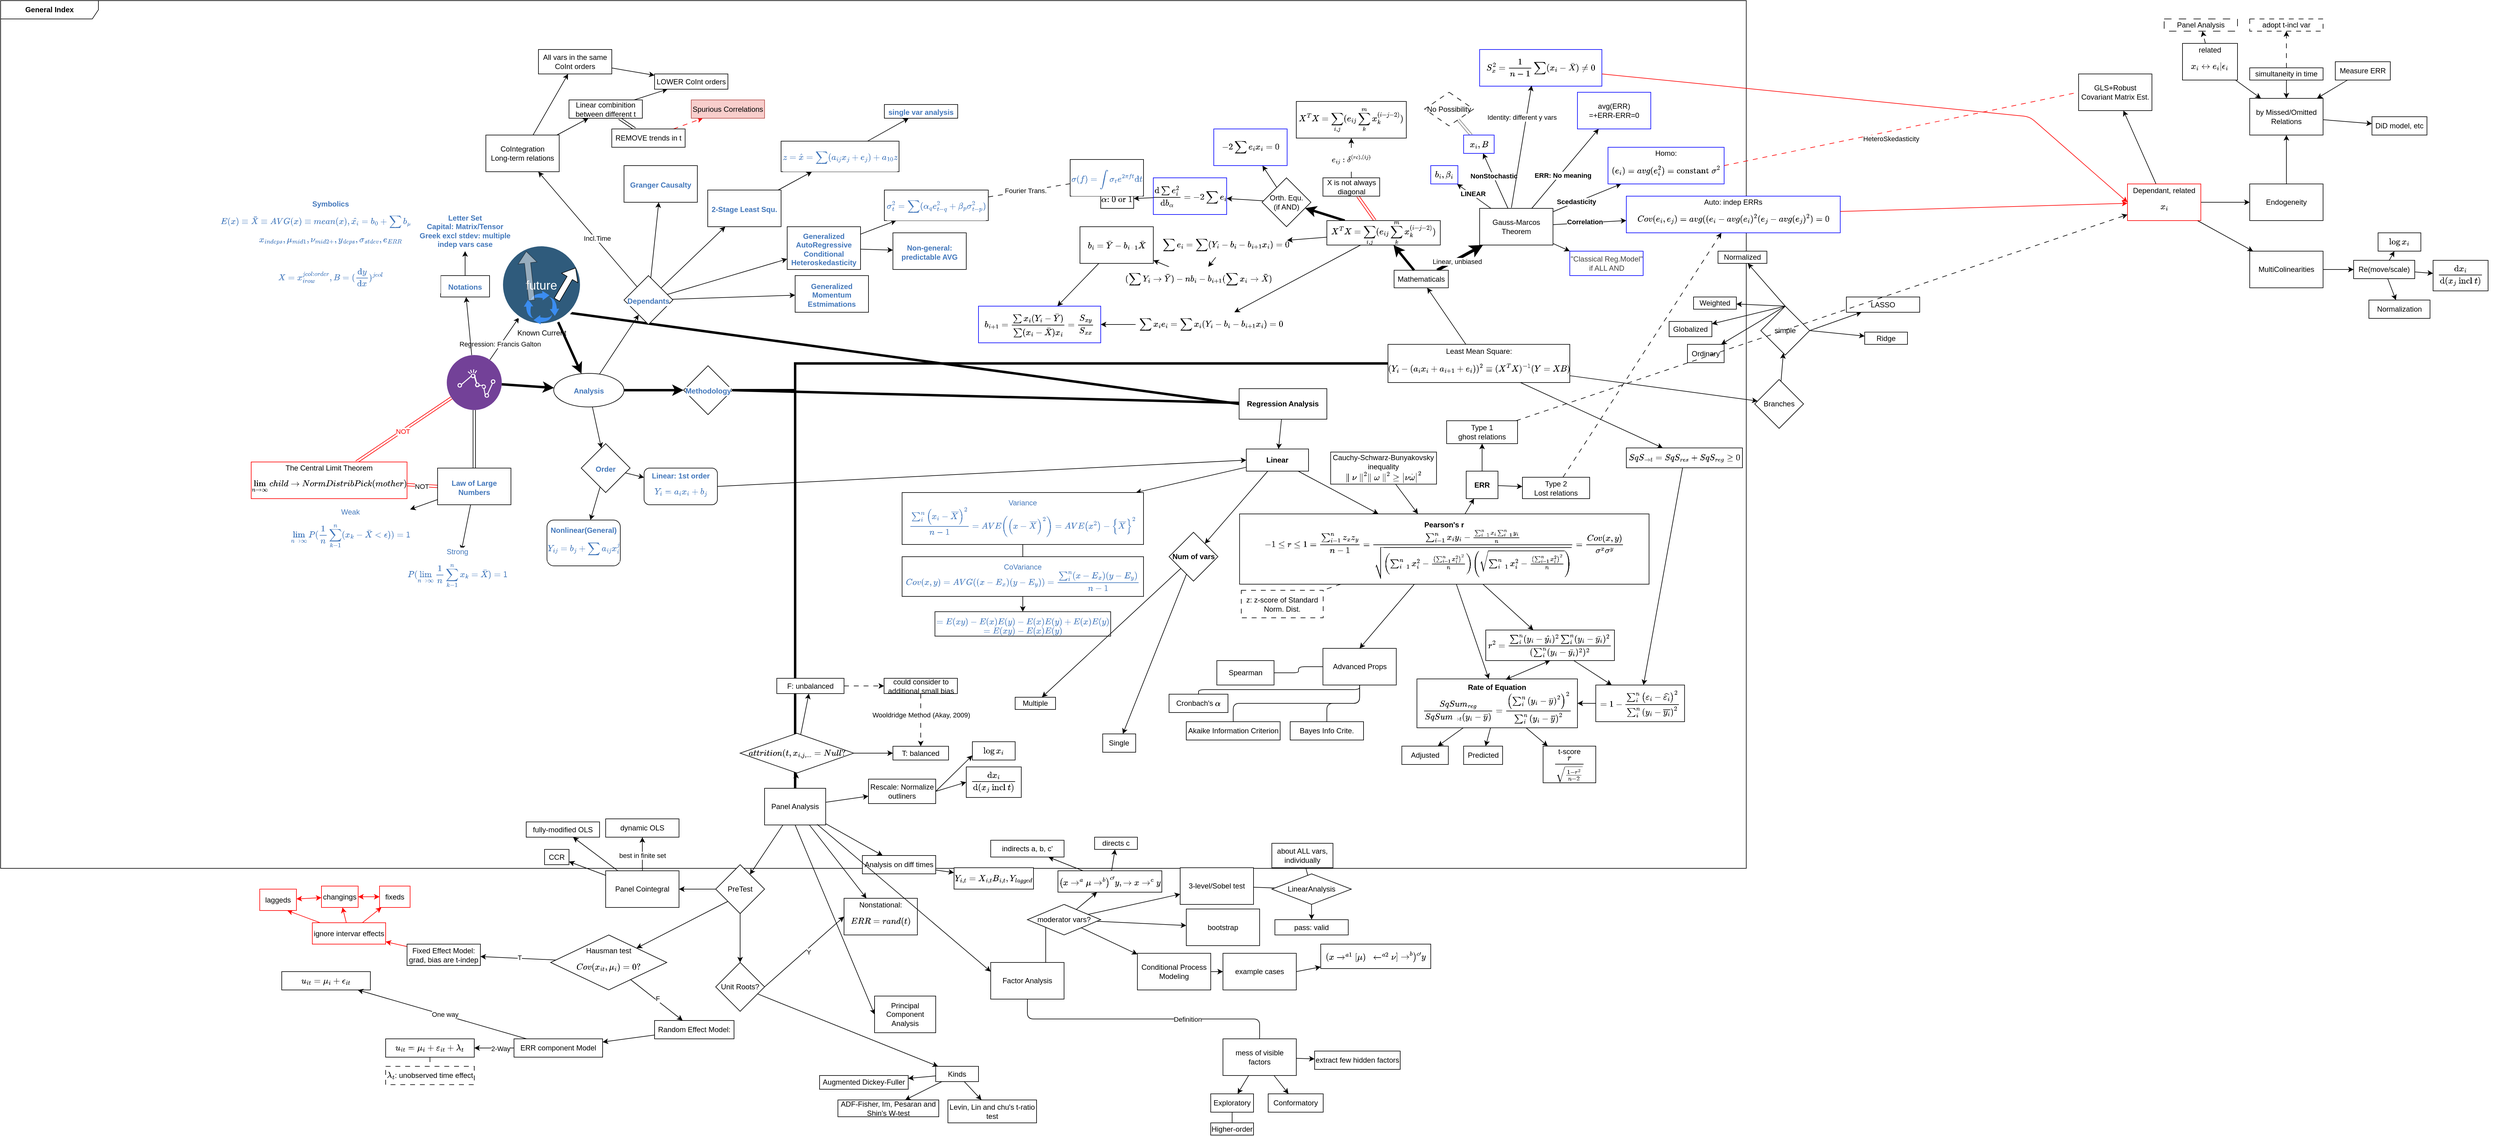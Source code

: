 <mxfile>
    <diagram id="YGt2UhM_WPKBIZhGk9gw" name="페이지-1">
        <mxGraphModel dx="1914" dy="1948" grid="1" gridSize="10" guides="1" tooltips="1" connect="1" arrows="1" fold="1" page="1" pageScale="1" pageWidth="827" pageHeight="1169" math="1" shadow="0">
            <root>
                <mxCell id="0"/>
                <mxCell id="1" parent="0"/>
                <mxCell id="22" value="General Index" style="shape=umlFrame;whiteSpace=wrap;html=1;pointerEvents=0;recursiveResize=0;container=1;collapsible=0;width=160;fontStyle=1" parent="1" vertex="1">
                    <mxGeometry x="-390" y="-180" width="2856.25" height="1420" as="geometry"/>
                </mxCell>
                <mxCell id="38" value="" style="edgeStyle=none;html=1;" parent="22" source="23" target="29" edge="1">
                    <mxGeometry relative="1" as="geometry"/>
                </mxCell>
                <mxCell id="39" value="Regression: Francis Galton" style="edgeLabel;html=1;align=center;verticalAlign=middle;resizable=0;points=[];" parent="38" vertex="1" connectable="0">
                    <mxGeometry x="-0.265" y="1" relative="1" as="geometry">
                        <mxPoint x="-1" as="offset"/>
                    </mxGeometry>
                </mxCell>
                <mxCell id="41" value="" style="edgeStyle=none;html=1;strokeColor=#FF0000;shape=link;" parent="22" source="23" target="40" edge="1">
                    <mxGeometry relative="1" as="geometry"/>
                </mxCell>
                <mxCell id="43" value="&lt;font style=&quot;color: rgb(255, 0, 0);&quot;&gt;NOT&lt;/font&gt;" style="edgeLabel;html=1;align=center;verticalAlign=middle;resizable=0;points=[];" parent="41" vertex="1" connectable="0">
                    <mxGeometry x="0.038" relative="1" as="geometry">
                        <mxPoint x="1" as="offset"/>
                    </mxGeometry>
                </mxCell>
                <mxCell id="47" value="" style="edgeStyle=none;html=1;shape=link;" parent="22" source="23" target="46" edge="1">
                    <mxGeometry relative="1" as="geometry"/>
                </mxCell>
                <mxCell id="53" value="" style="edgeStyle=none;html=1;strokeWidth=4;" parent="22" source="23" target="52" edge="1">
                    <mxGeometry relative="1" as="geometry"/>
                </mxCell>
                <mxCell id="59" value="" style="edgeStyle=none;html=1;" parent="22" source="23" target="58" edge="1">
                    <mxGeometry relative="1" as="geometry"/>
                </mxCell>
                <mxCell id="23" value="" style="image;aspect=fixed;perimeter=ellipsePerimeter;html=1;align=center;shadow=0;dashed=0;fontColor=#4277BB;labelBackgroundColor=default;fontSize=12;spacingTop=3;image=img/lib/ibm/analytics/analytics.svg;movable=1;resizable=1;rotatable=1;deletable=1;editable=1;locked=0;connectable=1;" parent="22" vertex="1">
                    <mxGeometry x="730" y="580" width="90" height="90" as="geometry"/>
                </mxCell>
                <mxCell id="94" value="" style="edgeStyle=none;html=1;strokeWidth=4;" parent="22" source="29" target="52" edge="1">
                    <mxGeometry relative="1" as="geometry"/>
                </mxCell>
                <mxCell id="399" style="edgeStyle=none;html=1;exitX=1;exitY=1;exitDx=0;exitDy=0;entryX=0;entryY=0.5;entryDx=0;entryDy=0;strokeWidth=4;endArrow=none;endFill=0;" edge="1" parent="22" source="29" target="397">
                    <mxGeometry relative="1" as="geometry"/>
                </mxCell>
                <mxCell id="29" value="&lt;font style=&quot;font-size: 20px; color: rgb(255, 255, 255);&quot;&gt;future&lt;/font&gt;" style="ellipse;html=1;strokeWidth=4;fillColor=#2F5B7C;strokeColor=#ffffff;shadow=0;fontSize=10;fontColor=#FFFFFF;align=center;fontStyle=0;whiteSpace=wrap;spacing=10;movable=1;resizable=1;rotatable=1;deletable=1;editable=1;locked=0;connectable=1;" parent="22" vertex="1">
                    <mxGeometry x="820" y="400" width="130" height="130" as="geometry"/>
                </mxCell>
                <mxCell id="33" value="Known Current" style="sketch=0;html=1;aspect=fixed;strokeColor=none;shadow=0;fillColor=#3B8DF1;verticalAlign=top;labelPosition=center;verticalLabelPosition=bottom;shape=mxgraph.gcp2.arrows_system;movable=1;resizable=1;rotatable=1;deletable=1;editable=1;locked=0;connectable=1;" parent="22" vertex="1">
                    <mxGeometry x="856.06" y="475" width="57.89" height="55" as="geometry"/>
                </mxCell>
                <mxCell id="36" value="" style="shape=flexArrow;endArrow=classic;html=1;entryX=0.931;entryY=0.285;entryDx=0;entryDy=0;entryPerimeter=0;fillColor=default;movable=1;resizable=1;rotatable=1;deletable=1;editable=1;locked=0;connectable=1;" parent="22" target="29" edge="1">
                    <mxGeometry width="50" height="50" relative="1" as="geometry">
                        <mxPoint x="910" y="490" as="sourcePoint"/>
                        <mxPoint x="960" y="440" as="targetPoint"/>
                    </mxGeometry>
                </mxCell>
                <mxCell id="37" value="" style="shape=flexArrow;endArrow=classic;html=1;entryX=0.308;entryY=0.077;entryDx=0;entryDy=0;entryPerimeter=0;exitX=0.224;exitY=0.291;exitDx=0;exitDy=0;exitPerimeter=0;fillColor=default;opacity=50;movable=1;resizable=1;rotatable=1;deletable=1;editable=1;locked=0;connectable=1;" parent="22" source="33" target="29" edge="1">
                    <mxGeometry width="50" height="50" relative="1" as="geometry">
                        <mxPoint x="856.06" y="491.5" as="sourcePoint"/>
                        <mxPoint x="887.06" y="438.5" as="targetPoint"/>
                    </mxGeometry>
                </mxCell>
                <mxCell id="406" style="edgeStyle=none;html=1;entryX=0;entryY=0.5;entryDx=0;entryDy=0;strokeColor=#FF0000;shape=link;" edge="1" parent="22" source="40" target="46">
                    <mxGeometry relative="1" as="geometry"/>
                </mxCell>
                <mxCell id="407" value="NOT" style="edgeLabel;html=1;align=center;verticalAlign=middle;resizable=0;points=[];" vertex="1" connectable="0" parent="406">
                    <mxGeometry x="-0.037" y="-1" relative="1" as="geometry">
                        <mxPoint as="offset"/>
                    </mxGeometry>
                </mxCell>
                <mxCell id="40" value="The Central Limit Theorem$$\lim_{n \rightarrow \infty}child\rightarrow NormDistribPick(mother)$$" style="whiteSpace=wrap;verticalAlign=middle;shadow=0;dashed=0;spacingTop=3;resizable=1;strokeColor=#FF0000;" parent="22" vertex="1">
                    <mxGeometry x="410" y="755" width="255" height="60" as="geometry"/>
                </mxCell>
                <mxCell id="49" value="" style="edgeStyle=none;html=1;" parent="22" source="46" target="48" edge="1">
                    <mxGeometry relative="1" as="geometry"/>
                </mxCell>
                <mxCell id="51" value="" style="edgeStyle=none;html=1;" parent="22" source="46" target="50" edge="1">
                    <mxGeometry relative="1" as="geometry"/>
                </mxCell>
                <mxCell id="46" value="Law of Large Numbers" style="whiteSpace=wrap;html=1;verticalAlign=middle;fontColor=#4277BB;labelBackgroundColor=default;shadow=0;dashed=0;spacingTop=3;resizable=1;fontStyle=1" parent="22" vertex="1">
                    <mxGeometry x="715" y="765" width="120" height="60" as="geometry"/>
                </mxCell>
                <mxCell id="48" value="Weak&#xa;$$\lim_{n\rightarrow\infty} P(\frac{1}{n}\sum_{k-1}^{n}(x_{k}-\bar{X} &lt; \epsilon)) = 1$$" style="whiteSpace=wrap;fontColor=#4277BB;labelBackgroundColor=default;shadow=0;dashed=0;spacingTop=3;resizable=1;strokeColor=none;" parent="22" vertex="1">
                    <mxGeometry x="475" y="825" width="195" height="85" as="geometry"/>
                </mxCell>
                <mxCell id="50" value="Strong&#xa;$$P(\lim_{n\rightarrow\infty}\frac{1}{n}\sum_{k-1}^{n}x_{k}=\bar{X})=1$$" style="whiteSpace=wrap;fontColor=#4277BB;labelBackgroundColor=default;shadow=0;dashed=0;spacingTop=3;resizable=1;strokeColor=none;" parent="22" vertex="1">
                    <mxGeometry x="660" y="900" width="175" height="65" as="geometry"/>
                </mxCell>
                <mxCell id="55" value="" style="edgeStyle=none;html=1;" parent="22" source="52" target="54" edge="1">
                    <mxGeometry relative="1" as="geometry"/>
                </mxCell>
                <mxCell id="57" value="" style="edgeStyle=none;html=1;" parent="22" source="52" target="56" edge="1">
                    <mxGeometry relative="1" as="geometry"/>
                </mxCell>
                <mxCell id="67" value="" style="edgeStyle=none;html=1;strokeWidth=4;" parent="22" source="52" target="66" edge="1">
                    <mxGeometry relative="1" as="geometry"/>
                </mxCell>
                <mxCell id="52" value="Analysis" style="ellipse;whiteSpace=wrap;html=1;verticalAlign=middle;fontColor=#4277BB;labelBackgroundColor=default;shadow=0;dashed=0;spacingTop=3;resizable=1;fontStyle=1" parent="22" vertex="1">
                    <mxGeometry x="905" y="610" width="115" height="55" as="geometry"/>
                </mxCell>
                <mxCell id="195" value="" style="edgeStyle=none;html=1;" parent="22" source="54" target="194" edge="1">
                    <mxGeometry relative="1" as="geometry"/>
                </mxCell>
                <mxCell id="199" value="" style="edgeStyle=none;html=1;" parent="22" source="54" target="198" edge="1">
                    <mxGeometry relative="1" as="geometry"/>
                </mxCell>
                <mxCell id="201" value="" style="edgeStyle=none;html=1;" parent="22" source="54" target="200" edge="1">
                    <mxGeometry relative="1" as="geometry"/>
                </mxCell>
                <mxCell id="203" value="" style="edgeStyle=none;html=1;" parent="22" source="54" target="202" edge="1">
                    <mxGeometry relative="1" as="geometry"/>
                </mxCell>
                <mxCell id="54" value="Dependants" style="rhombus;whiteSpace=wrap;html=1;fontColor=#4277BB;labelBackgroundColor=default;shadow=0;dashed=0;spacingTop=3;resizable=1;fontStyle=1" parent="22" vertex="1">
                    <mxGeometry x="1020" y="450" width="80" height="80" as="geometry"/>
                </mxCell>
                <mxCell id="63" value="" style="edgeStyle=none;html=1;" parent="22" source="56" target="62" edge="1">
                    <mxGeometry relative="1" as="geometry"/>
                </mxCell>
                <mxCell id="65" value="" style="edgeStyle=none;html=1;" parent="22" source="56" target="64" edge="1">
                    <mxGeometry relative="1" as="geometry"/>
                </mxCell>
                <mxCell id="56" value="Order" style="rhombus;whiteSpace=wrap;html=1;fontColor=#4277BB;labelBackgroundColor=default;shadow=0;dashed=0;spacingTop=3;resizable=1;fontStyle=1" parent="22" vertex="1">
                    <mxGeometry x="950" y="725" width="80" height="80" as="geometry"/>
                </mxCell>
                <mxCell id="61" value="" style="edgeStyle=none;html=1;" parent="22" source="58" target="60" edge="1">
                    <mxGeometry relative="1" as="geometry"/>
                </mxCell>
                <mxCell id="110" value="" style="edgeStyle=none;html=1;" parent="22" source="58" target="109" edge="1">
                    <mxGeometry relative="1" as="geometry"/>
                </mxCell>
                <mxCell id="58" value="Notations" style="whiteSpace=wrap;html=1;verticalAlign=middle;fontColor=#4277BB;labelBackgroundColor=default;shadow=0;dashed=0;spacingTop=3;resizable=1;fontStyle=1" parent="22" vertex="1">
                    <mxGeometry x="720" y="450" width="80" height="35" as="geometry"/>
                </mxCell>
                <mxCell id="60" value="Symbolics&#xa;$$E(x) \equiv \bar{X} \equiv AVG(x)\equiv mean(x), \hat{x_{i}}=b_{0}+\sum b_{\mu}x_{\mu}+e_{\mu}$$ $$x_{indeps}, \mu_{mid1}, \nu_{mid2+}, y_{deps}, \sigma_{stdev}, e_{ERR}$$&#xa;$$X=x_{irow}^{jcol:order}, B=(\frac{\mathrm{d}y}{\mathrm{d}x})^{jcol}$$" style="verticalAlign=middle;fontColor=#4277BB;labelBackgroundColor=default;shadow=0;dashed=0;spacingTop=3;resizable=1;fontStyle=1;whiteSpace=wrap;strokeColor=none;" parent="22" vertex="1">
                    <mxGeometry x="440" y="380" width="200" height="40" as="geometry"/>
                </mxCell>
                <mxCell id="402" style="edgeStyle=none;html=1;exitX=1;exitY=0.5;exitDx=0;exitDy=0;entryX=0;entryY=0.5;entryDx=0;entryDy=0;" edge="1" parent="22" source="62" target="400">
                    <mxGeometry relative="1" as="geometry"/>
                </mxCell>
                <mxCell id="62" value="Linear: 1st order&lt;div&gt;$$Y_{i}=a_{i}x_{i}+b_{j}$$&lt;/div&gt;" style="rounded=1;whiteSpace=wrap;html=1;fontColor=#4277BB;labelBackgroundColor=default;shadow=0;dashed=0;spacingTop=3;resizable=1;fontStyle=1;" parent="22" vertex="1">
                    <mxGeometry x="1052.82" y="765" width="120" height="60" as="geometry"/>
                </mxCell>
                <mxCell id="64" value="Nonlinear(General)&lt;div&gt;$$Y_{ij}=b_{j}+\sum a_{ij}x_{i}^{j}$$&lt;/div&gt;" style="rounded=1;whiteSpace=wrap;html=1;fontColor=#4277BB;labelBackgroundColor=default;shadow=0;dashed=0;spacingTop=3;resizable=1;fontStyle=1;" parent="22" vertex="1">
                    <mxGeometry x="893.95" y="850" width="120" height="75" as="geometry"/>
                </mxCell>
                <mxCell id="66" value="Methodology" style="rhombus;whiteSpace=wrap;html=1;fontColor=#4277BB;labelBackgroundColor=default;shadow=0;dashed=0;spacingTop=3;resizable=1;fontStyle=1;" parent="22" vertex="1">
                    <mxGeometry x="1117.5" y="597.5" width="80" height="80" as="geometry"/>
                </mxCell>
                <mxCell id="78" value="" style="edgeStyle=orthogonalEdgeStyle;sourcePerimeterSpacing=0;targetPerimeterSpacing=0;startArrow=none;endArrow=none;rounded=0;targetPortConstraint=eastwest;sourcePortConstraint=northsouth;curved=0;rounded=0;strokeWidth=4;" parent="22" target="80" edge="1">
                    <mxGeometry relative="1" as="geometry">
                        <mxPoint x="1293" y="640" as="sourcePoint"/>
                        <Array as="points">
                            <mxPoint x="1300" y="640"/>
                            <mxPoint x="1300" y="870"/>
                        </Array>
                    </mxGeometry>
                </mxCell>
                <mxCell id="79" value="" style="edgeStyle=orthogonalEdgeStyle;sourcePerimeterSpacing=0;targetPerimeterSpacing=0;startArrow=none;endArrow=none;rounded=0;targetPortConstraint=eastwest;sourcePortConstraint=northsouth;curved=0;rounded=0;exitX=1;exitY=0.5;exitDx=0;exitDy=0;strokeWidth=4;" parent="22" source="66" target="81" edge="1">
                    <mxGeometry relative="1" as="geometry">
                        <mxPoint x="1290" y="795" as="sourcePoint"/>
                        <Array as="points">
                            <mxPoint x="1300" y="638"/>
                        </Array>
                    </mxGeometry>
                </mxCell>
                <mxCell id="271" value="" style="edgeStyle=none;html=1;" edge="1" parent="22" source="80" target="270">
                    <mxGeometry relative="1" as="geometry"/>
                </mxCell>
                <mxCell id="281" value="" style="edgeStyle=none;html=1;" edge="1" parent="22" source="80" target="280">
                    <mxGeometry relative="1" as="geometry"/>
                </mxCell>
                <mxCell id="291" value="" style="edgeStyle=none;html=1;" edge="1" parent="22" source="80" target="290">
                    <mxGeometry relative="1" as="geometry"/>
                </mxCell>
                <mxCell id="295" value="" style="edgeStyle=none;html=1;" edge="1" parent="22" source="80" target="294">
                    <mxGeometry relative="1" as="geometry"/>
                </mxCell>
                <mxCell id="297" value="" style="edgeStyle=none;html=1;" edge="1" parent="22" source="80" target="296">
                    <mxGeometry relative="1" as="geometry"/>
                </mxCell>
                <mxCell id="324" value="" style="edgeStyle=none;html=1;exitX=0;exitY=1;exitDx=0;exitDy=0;" edge="1" parent="22" source="296" target="323">
                    <mxGeometry relative="1" as="geometry"/>
                </mxCell>
                <mxCell id="390" style="edgeStyle=none;html=1;exitX=0.5;exitY=1;exitDx=0;exitDy=0;entryX=0;entryY=0.5;entryDx=0;entryDy=0;" edge="1" parent="22" source="80" target="389">
                    <mxGeometry relative="1" as="geometry"/>
                </mxCell>
                <mxCell id="80" value="Panel Analysis" style="whiteSpace=wrap;html=1;align=center;verticalAlign=middle;treeFolding=1;treeMoving=1;" parent="22" vertex="1">
                    <mxGeometry x="1250" y="1289" width="100" height="60" as="geometry"/>
                </mxCell>
                <mxCell id="140" value="" style="edgeStyle=none;html=1;" parent="22" source="81" target="139" edge="1">
                    <mxGeometry relative="1" as="geometry"/>
                </mxCell>
                <mxCell id="428" value="" style="edgeStyle=none;html=1;" edge="1" parent="22" source="81" target="427">
                    <mxGeometry relative="1" as="geometry"/>
                </mxCell>
                <mxCell id="81" value="Least Mean Square:&#xa;$$(Y_{i}-(a_{i}x_{i}+a_{i+1}+e_{i}))^{2}&#xa;\equiv (X^{T} X)^{-1}(Y=XB)$$" style="whiteSpace=wrap;align=center;verticalAlign=middle;treeFolding=1;treeMoving=1;" parent="22" vertex="1">
                    <mxGeometry x="2270" y="562.5" width="297.5" height="62.5" as="geometry"/>
                </mxCell>
                <mxCell id="91" value="" style="edgeStyle=none;html=1;strokeColor=#FF0000;shape=link;" parent="22" source="86" target="90" edge="1">
                    <mxGeometry relative="1" as="geometry"/>
                </mxCell>
                <mxCell id="93" value="" style="edgeStyle=none;html=1;strokeWidth=4;" parent="22" source="86" target="92" edge="1">
                    <mxGeometry relative="1" as="geometry"/>
                </mxCell>
                <mxCell id="86" value="$$X^{T}X=\sum_{i, j}(e_{ij}\sum_{k}^{m}x_{k}^{(i+j-2)})$$" style="whiteSpace=wrap;html=1;" parent="22" vertex="1">
                    <mxGeometry x="2170" y="360" width="185.63" height="40" as="geometry"/>
                </mxCell>
                <mxCell id="104" value="" style="edgeStyle=none;html=1;strokeWidth=5;" parent="22" source="83" target="103" edge="1">
                    <mxGeometry relative="1" as="geometry"/>
                </mxCell>
                <mxCell id="105" value="Linear, unbiased" style="edgeLabel;html=1;align=center;verticalAlign=middle;resizable=0;points=[];" parent="104" vertex="1" connectable="0">
                    <mxGeometry x="-0.152" y="-3" relative="1" as="geometry">
                        <mxPoint x="-1" as="offset"/>
                    </mxGeometry>
                </mxCell>
                <mxCell id="83" value="Mathematicals" style="whiteSpace=wrap;html=1;" parent="22" vertex="1">
                    <mxGeometry x="2280" y="441.25" width="88.75" height="28.75" as="geometry"/>
                </mxCell>
                <mxCell id="84" value="" style="edgeStyle=none;html=1;" parent="22" source="81" target="83" edge="1">
                    <mxGeometry relative="1" as="geometry"/>
                </mxCell>
                <mxCell id="87" value="" style="edgeStyle=none;html=1;strokeWidth=4;" parent="22" source="83" target="86" edge="1">
                    <mxGeometry relative="1" as="geometry"/>
                </mxCell>
                <mxCell id="217" value="" style="edgeStyle=none;html=1;" edge="1" parent="22" source="90" target="216">
                    <mxGeometry relative="1" as="geometry"/>
                </mxCell>
                <mxCell id="218" value="$$e_{ij}: \delta^{(rc), (ij)}$$" style="edgeLabel;html=1;align=center;verticalAlign=middle;resizable=0;points=[];" vertex="1" connectable="0" parent="217">
                    <mxGeometry x="-0.077" relative="1" as="geometry">
                        <mxPoint as="offset"/>
                    </mxGeometry>
                </mxCell>
                <mxCell id="90" value="X is not always diagonal" style="whiteSpace=wrap;html=1;" parent="22" vertex="1">
                    <mxGeometry x="2163.59" y="290" width="92.82" height="30" as="geometry"/>
                </mxCell>
                <mxCell id="96" value="" style="edgeStyle=none;html=1;" parent="22" source="92" target="95" edge="1">
                    <mxGeometry relative="1" as="geometry"/>
                </mxCell>
                <mxCell id="100" value="" style="edgeStyle=none;html=1;" parent="22" source="92" target="99" edge="1">
                    <mxGeometry relative="1" as="geometry"/>
                </mxCell>
                <mxCell id="92" value="Orth. Equ.&lt;div&gt;(if AND)&lt;/div&gt;" style="rhombus;whiteSpace=wrap;html=1;" parent="22" vertex="1">
                    <mxGeometry x="2063.945" y="290" width="80" height="80" as="geometry"/>
                </mxCell>
                <mxCell id="102" value="" style="edgeStyle=none;html=1;" parent="22" source="95" target="101" edge="1">
                    <mxGeometry relative="1" as="geometry"/>
                </mxCell>
                <mxCell id="95" value="$$\frac{\mathrm{d}\sum e_{i}^{2}}{\mathrm{d}b_{\alpha}}=-2\sum e_{i}$$" style="whiteSpace=wrap;html=1;strokeColor=#0000FF;" parent="22" vertex="1">
                    <mxGeometry x="1886.055" y="290" width="120" height="60" as="geometry"/>
                </mxCell>
                <mxCell id="99" value="$$-2\sum e_{i}x_{i}=0$$" style="whiteSpace=wrap;html=1;strokeColor=#0000FF;" parent="22" vertex="1">
                    <mxGeometry x="1984.995" y="210" width="120" height="60" as="geometry"/>
                </mxCell>
                <mxCell id="101" value="$$\alpha\text{: }0\text{ or } 1$$" style="whiteSpace=wrap;html=1;" parent="22" vertex="1">
                    <mxGeometry x="1800" y="310" width="53.95" height="30" as="geometry"/>
                </mxCell>
                <mxCell id="112" value="" style="edgeStyle=none;html=1;" parent="22" source="103" target="111" edge="1">
                    <mxGeometry relative="1" as="geometry"/>
                </mxCell>
                <mxCell id="113" value="LINEAR" style="edgeLabel;html=1;align=center;verticalAlign=middle;resizable=0;points=[];fontStyle=1" parent="112" vertex="1" connectable="0">
                    <mxGeometry x="0.112" y="-2" relative="1" as="geometry">
                        <mxPoint as="offset"/>
                    </mxGeometry>
                </mxCell>
                <mxCell id="115" value="" style="edgeStyle=none;html=1;" parent="22" source="103" target="114" edge="1">
                    <mxGeometry relative="1" as="geometry"/>
                </mxCell>
                <mxCell id="116" value="NonStochastic" style="edgeLabel;html=1;align=center;verticalAlign=middle;resizable=0;points=[];fontStyle=1" parent="115" vertex="1" connectable="0">
                    <mxGeometry x="0.174" relative="1" as="geometry">
                        <mxPoint as="offset"/>
                    </mxGeometry>
                </mxCell>
                <mxCell id="125" value="" style="edgeStyle=none;html=1;" parent="22" source="103" target="124" edge="1">
                    <mxGeometry relative="1" as="geometry"/>
                </mxCell>
                <mxCell id="126" value="ERR: No meaning" style="edgeLabel;html=1;align=center;verticalAlign=middle;resizable=0;points=[];fontStyle=1" parent="125" vertex="1" connectable="0">
                    <mxGeometry x="-0.127" y="-4" relative="1" as="geometry">
                        <mxPoint as="offset"/>
                    </mxGeometry>
                </mxCell>
                <mxCell id="128" value="" style="edgeStyle=none;html=1;" parent="22" source="103" target="127" edge="1">
                    <mxGeometry relative="1" as="geometry"/>
                </mxCell>
                <mxCell id="129" value="Scedasticity" style="edgeLabel;html=1;align=center;verticalAlign=middle;resizable=0;points=[];fontStyle=1" parent="128" vertex="1" connectable="0">
                    <mxGeometry x="-0.31" y="1" relative="1" as="geometry">
                        <mxPoint as="offset"/>
                    </mxGeometry>
                </mxCell>
                <mxCell id="132" value="" style="edgeStyle=none;html=1;" parent="22" source="103" target="131" edge="1">
                    <mxGeometry relative="1" as="geometry"/>
                </mxCell>
                <mxCell id="133" value="Correlation" style="edgeLabel;html=1;align=center;verticalAlign=middle;resizable=0;points=[];fontStyle=1" parent="132" vertex="1" connectable="0">
                    <mxGeometry x="-0.139" y="2" relative="1" as="geometry">
                        <mxPoint as="offset"/>
                    </mxGeometry>
                </mxCell>
                <mxCell id="137" value="" style="edgeStyle=none;html=1;entryX=0;entryY=0;entryDx=0;entryDy=0;" parent="22" source="103" target="138" edge="1">
                    <mxGeometry relative="1" as="geometry"/>
                </mxCell>
                <mxCell id="103" value="Gauss-Marcos Theorem" style="whiteSpace=wrap;html=1;" parent="22" vertex="1">
                    <mxGeometry x="2419.995" y="339.995" width="120" height="60" as="geometry"/>
                </mxCell>
                <mxCell id="109" value="Letter Set&lt;div&gt;Capital: Matrix/Tensor&lt;/div&gt;&lt;div&gt;Greek excl stdev: multiple indep vars case&lt;/div&gt;" style="whiteSpace=wrap;html=1;fontColor=#4277BB;labelBackgroundColor=default;shadow=0;dashed=0;spacingTop=3;resizable=1;fontStyle=1;strokeColor=none;" parent="22" vertex="1">
                    <mxGeometry x="670" y="340" width="180" height="70" as="geometry"/>
                </mxCell>
                <mxCell id="111" value="$$b_{i}, \beta_{i}$$" style="whiteSpace=wrap;html=1;strokeColor=#0000FF;" parent="22" vertex="1">
                    <mxGeometry x="2340" y="270" width="44.37" height="30" as="geometry"/>
                </mxCell>
                <mxCell id="118" value="" style="edgeStyle=none;html=1;shape=link;dashed=1;dashPattern=1 1;" parent="22" source="114" target="117" edge="1">
                    <mxGeometry relative="1" as="geometry"/>
                </mxCell>
                <mxCell id="114" value="$$x_{i}, B$$" style="whiteSpace=wrap;html=1;strokeColor=#0000FF;" parent="22" vertex="1">
                    <mxGeometry x="2393.75" y="220" width="50" height="30" as="geometry"/>
                </mxCell>
                <mxCell id="117" value="No Possibility" style="rhombus;whiteSpace=wrap;html=1;dashed=1;dashPattern=8 8;" parent="22" vertex="1">
                    <mxGeometry x="2330" y="150" width="80" height="55" as="geometry"/>
                </mxCell>
                <mxCell id="122" value="$$S_{x}^{2}=\frac{1}{n-1}\sum (x_{i}-\bar{X}) \neq 0$$" style="rounded=0;whiteSpace=wrap;html=1;strokeColor=#0000FF;" parent="22" vertex="1">
                    <mxGeometry x="2419.99" y="80" width="200" height="60" as="geometry"/>
                </mxCell>
                <mxCell id="121" value="" style="edgeStyle=none;html=1;exitX=0.433;exitY=-0.017;exitDx=0;exitDy=0;exitPerimeter=0;entryX=0.425;entryY=0.983;entryDx=0;entryDy=0;entryPerimeter=0;" parent="22" source="103" target="122" edge="1">
                    <mxGeometry relative="1" as="geometry">
                        <mxPoint x="2550.824" y="329.995" as="sourcePoint"/>
                        <mxPoint x="2509.995" y="240" as="targetPoint"/>
                    </mxGeometry>
                </mxCell>
                <mxCell id="123" value="Identity: different y vars" style="edgeLabel;html=1;align=center;verticalAlign=middle;resizable=0;points=[];" parent="121" vertex="1" connectable="0">
                    <mxGeometry x="0.044" relative="1" as="geometry">
                        <mxPoint y="-44" as="offset"/>
                    </mxGeometry>
                </mxCell>
                <mxCell id="124" value="avg(ERR)&lt;br&gt;=+ERR-ERR=0" style="whiteSpace=wrap;html=1;strokeColor=#0000FF;" parent="22" vertex="1">
                    <mxGeometry x="2580.005" y="149.995" width="120" height="60" as="geometry"/>
                </mxCell>
                <mxCell id="127" value="Homo:&lt;div&gt;$$(e_{i})=avg(e_{i}^{2})=\text{constant }\sigma^{2}$$&lt;/div&gt;" style="whiteSpace=wrap;html=1;strokeColor=#0000FF;" parent="22" vertex="1">
                    <mxGeometry x="2630" y="240" width="190.01" height="60" as="geometry"/>
                </mxCell>
                <mxCell id="131" value="Auto: indep ERRs&lt;div&gt;$$Cov(e_{i}, e_{j})=avg((e_{i}-avg(e_{i})^{2}(e_{j}-avg(e_{j})^{2})=0$$&lt;/div&gt;" style="whiteSpace=wrap;html=1;strokeColor=#0000FF;" parent="22" vertex="1">
                    <mxGeometry x="2660" y="320" width="350" height="60" as="geometry"/>
                </mxCell>
                <UserObject label="&lt;span style=&quot;color: rgb(63, 63, 63);&quot;&gt;&quot;Classical Reg.Model&quot; if ALL AND&lt;/span&gt;" link="https://namu.wiki/w/최소제곱법" linkTarget="_blank" id="138">
                    <mxCell style="rounded=0;whiteSpace=wrap;html=1;strokeColor=#0000FF;" parent="22" vertex="1">
                        <mxGeometry x="2567.5" y="410" width="120" height="40" as="geometry"/>
                    </mxCell>
                </UserObject>
                <mxCell id="142" value="" style="edgeStyle=none;html=1;exitX=0.5;exitY=0;exitDx=0;exitDy=0;" parent="22" source="156" target="141" edge="1">
                    <mxGeometry relative="1" as="geometry"/>
                </mxCell>
                <mxCell id="144" value="" style="edgeStyle=none;html=1;exitX=0.5;exitY=0;exitDx=0;exitDy=0;" parent="22" source="156" target="143" edge="1">
                    <mxGeometry relative="1" as="geometry"/>
                </mxCell>
                <mxCell id="147" value="" style="edgeStyle=none;html=1;exitX=0.5;exitY=0;exitDx=0;exitDy=0;" parent="22" source="156" target="146" edge="1">
                    <mxGeometry relative="1" as="geometry"/>
                </mxCell>
                <mxCell id="150" value="" style="edgeStyle=none;html=1;exitX=0.5;exitY=0;exitDx=0;exitDy=0;" parent="22" source="156" target="149" edge="1">
                    <mxGeometry relative="1" as="geometry"/>
                </mxCell>
                <mxCell id="152" value="" style="edgeStyle=none;html=1;exitX=1;exitY=0.5;exitDx=0;exitDy=0;" parent="22" source="156" target="151" edge="1">
                    <mxGeometry relative="1" as="geometry"/>
                </mxCell>
                <mxCell id="154" value="" style="edgeStyle=none;html=1;exitX=1;exitY=0.5;exitDx=0;exitDy=0;" parent="22" source="156" target="153" edge="1">
                    <mxGeometry relative="1" as="geometry"/>
                </mxCell>
                <mxCell id="157" value="" style="edgeStyle=none;html=1;" parent="22" source="139" target="156" edge="1">
                    <mxGeometry relative="1" as="geometry"/>
                </mxCell>
                <mxCell id="139" value="Branches" style="rhombus;whiteSpace=wrap;html=1;" parent="22" vertex="1">
                    <mxGeometry x="2870" y="620" width="80" height="80" as="geometry"/>
                </mxCell>
                <mxCell id="141" value="Ordinary" style="whiteSpace=wrap;html=1;" parent="22" vertex="1">
                    <mxGeometry x="2760.01" y="562.5" width="60" height="30" as="geometry"/>
                </mxCell>
                <mxCell id="143" value="Globalized" style="whiteSpace=wrap;html=1;" parent="22" vertex="1">
                    <mxGeometry x="2730" y="525" width="70" height="25" as="geometry"/>
                </mxCell>
                <mxCell id="146" value="Weighted" style="whiteSpace=wrap;html=1;" parent="22" vertex="1">
                    <mxGeometry x="2770" y="485" width="70" height="20" as="geometry"/>
                </mxCell>
                <mxCell id="149" value="Normalized" style="whiteSpace=wrap;html=1;" parent="22" vertex="1">
                    <mxGeometry x="2810" y="410" width="80" height="20" as="geometry"/>
                </mxCell>
                <mxCell id="151" value="LASSO" style="whiteSpace=wrap;html=1;" parent="22" vertex="1">
                    <mxGeometry x="3020" y="485" width="120" height="25" as="geometry"/>
                </mxCell>
                <mxCell id="153" value="Ridge" style="whiteSpace=wrap;html=1;" parent="22" vertex="1">
                    <mxGeometry x="3050" y="542.5" width="70" height="20" as="geometry"/>
                </mxCell>
                <mxCell id="156" value="simple" style="rhombus;whiteSpace=wrap;html=1;" parent="22" vertex="1">
                    <mxGeometry x="2880" y="500" width="80" height="80" as="geometry"/>
                </mxCell>
                <mxCell id="176" value="" style="edgeStyle=none;html=1;" parent="22" source="54" target="180" edge="1">
                    <mxGeometry relative="1" as="geometry">
                        <mxPoint x="950" y="220.5" as="sourcePoint"/>
                    </mxGeometry>
                </mxCell>
                <mxCell id="177" value="Incl.Time" style="edgeLabel;html=1;align=center;verticalAlign=middle;resizable=0;points=[];" parent="176" vertex="1" connectable="0">
                    <mxGeometry x="-0.167" y="-2" relative="1" as="geometry">
                        <mxPoint as="offset"/>
                    </mxGeometry>
                </mxCell>
                <mxCell id="178" value="" style="edgeStyle=none;html=1;" parent="22" source="180" target="182" edge="1">
                    <mxGeometry relative="1" as="geometry"/>
                </mxCell>
                <mxCell id="179" value="" style="edgeStyle=none;html=1;" parent="22" source="180" target="185" edge="1">
                    <mxGeometry relative="1" as="geometry"/>
                </mxCell>
                <mxCell id="180" value="CoIntegration&lt;div&gt;Long-term relations&lt;/div&gt;" style="whiteSpace=wrap;html=1;" parent="22" vertex="1">
                    <mxGeometry x="793.95" y="220" width="120" height="60" as="geometry"/>
                </mxCell>
                <mxCell id="181" style="edgeStyle=none;html=1;" parent="22" source="182" target="186" edge="1">
                    <mxGeometry relative="1" as="geometry"/>
                </mxCell>
                <mxCell id="182" value="All vars in the same CoInt orders" style="whiteSpace=wrap;html=1;" parent="22" vertex="1">
                    <mxGeometry x="880" y="80" width="120" height="40" as="geometry"/>
                </mxCell>
                <mxCell id="183" value="" style="edgeStyle=none;html=1;" parent="22" source="185" target="186" edge="1">
                    <mxGeometry relative="1" as="geometry"/>
                </mxCell>
                <mxCell id="184" value="" style="edgeStyle=none;html=1;shape=link;" parent="22" source="185" target="188" edge="1">
                    <mxGeometry relative="1" as="geometry"/>
                </mxCell>
                <mxCell id="185" value="Linear combinition between different t" style="whiteSpace=wrap;html=1;" parent="22" vertex="1">
                    <mxGeometry x="930" y="162.5" width="120" height="30" as="geometry"/>
                </mxCell>
                <mxCell id="186" value="LOWER CoInt orders" style="whiteSpace=wrap;html=1;" parent="22" vertex="1">
                    <mxGeometry x="1070" y="120" width="120" height="25" as="geometry"/>
                </mxCell>
                <mxCell id="187" value="" style="edgeStyle=none;html=1;fillColor=#f8cecc;strokeColor=#FF0000;dashed=1;dashPattern=8 8;" parent="22" source="188" target="189" edge="1">
                    <mxGeometry relative="1" as="geometry"/>
                </mxCell>
                <mxCell id="188" value="REMOVE trends in t" style="whiteSpace=wrap;html=1;" parent="22" vertex="1">
                    <mxGeometry x="1000" y="210" width="120" height="30" as="geometry"/>
                </mxCell>
                <mxCell id="189" value="Spurious Correlations" style="whiteSpace=wrap;html=1;fillColor=#f8cecc;strokeColor=#b85450;" parent="22" vertex="1">
                    <mxGeometry x="1130" y="162.5" width="120" height="30" as="geometry"/>
                </mxCell>
                <mxCell id="197" value="" style="edgeStyle=none;html=1;" parent="22" source="194" target="196" edge="1">
                    <mxGeometry relative="1" as="geometry"/>
                </mxCell>
                <mxCell id="194" value="2-Stage Least Squ." style="whiteSpace=wrap;html=1;fontColor=#4277BB;labelBackgroundColor=default;shadow=0;dashed=0;spacingTop=3;resizable=1;fontStyle=1;" parent="22" vertex="1">
                    <mxGeometry x="1157" y="310" width="120" height="60" as="geometry"/>
                </mxCell>
                <mxCell id="209" value="" style="edgeStyle=none;html=1;" parent="22" source="196" target="208" edge="1">
                    <mxGeometry relative="1" as="geometry"/>
                </mxCell>
                <mxCell id="196" value="$$z=\hat{x}=\sum (a_{ij}x_{j}+e_{j})+a_{10}z$$" style="whiteSpace=wrap;html=1;fontColor=#4277BB;labelBackgroundColor=default;shadow=0;dashed=0;spacingTop=3;resizable=1;fontStyle=1;" parent="22" vertex="1">
                    <mxGeometry x="1277" y="230" width="193" height="50" as="geometry"/>
                </mxCell>
                <mxCell id="198" value="Granger Causalty" style="whiteSpace=wrap;html=1;fontColor=#4277BB;labelBackgroundColor=default;shadow=0;dashed=0;spacingTop=3;resizable=1;fontStyle=1;" parent="22" vertex="1">
                    <mxGeometry x="1020" y="270" width="120" height="60" as="geometry"/>
                </mxCell>
                <mxCell id="205" value="" style="edgeStyle=none;html=1;" parent="22" source="200" target="204" edge="1">
                    <mxGeometry relative="1" as="geometry"/>
                </mxCell>
                <mxCell id="207" value="" style="edgeStyle=none;html=1;" parent="22" source="200" target="206" edge="1">
                    <mxGeometry relative="1" as="geometry"/>
                </mxCell>
                <mxCell id="200" value="Generalized AutoRegressive Conditional Heteroskedasticity" style="whiteSpace=wrap;html=1;fontColor=#4277BB;labelBackgroundColor=default;shadow=0;dashed=0;spacingTop=3;resizable=1;fontStyle=1;" parent="22" vertex="1">
                    <mxGeometry x="1287" y="370" width="120" height="70" as="geometry"/>
                </mxCell>
                <mxCell id="202" value="Generalized Momentum Estmimations" style="whiteSpace=wrap;html=1;fontColor=#4277BB;labelBackgroundColor=default;shadow=0;dashed=0;spacingTop=3;resizable=1;fontStyle=1;" parent="22" vertex="1">
                    <mxGeometry x="1300" y="450" width="120" height="60" as="geometry"/>
                </mxCell>
                <mxCell id="213" value="" style="edgeStyle=none;html=1;dashed=1;dashPattern=8 8;endArrow=none;endFill=0;" parent="22" source="204" target="212" edge="1">
                    <mxGeometry relative="1" as="geometry"/>
                </mxCell>
                <mxCell id="214" value="Fourier Trans." style="edgeLabel;html=1;align=center;verticalAlign=middle;resizable=0;points=[];" parent="213" vertex="1" connectable="0">
                    <mxGeometry x="-0.086" y="1" relative="1" as="geometry">
                        <mxPoint as="offset"/>
                    </mxGeometry>
                </mxCell>
                <mxCell id="204" value="$$\sigma_{t}^{2}=\sum (\alpha_{q}e_{t-q}^{2}+\beta_{p}\sigma_{t-p}^{2})$$" style="whiteSpace=wrap;html=1;fontColor=#4277BB;labelBackgroundColor=default;shadow=0;dashed=0;spacingTop=3;resizable=1;fontStyle=1;" parent="22" vertex="1">
                    <mxGeometry x="1446" y="310" width="170" height="50" as="geometry"/>
                </mxCell>
                <mxCell id="206" value="Non-general: predictable AVG" style="whiteSpace=wrap;html=1;fontColor=#4277BB;labelBackgroundColor=default;shadow=0;dashed=0;spacingTop=3;resizable=1;fontStyle=1;" parent="22" vertex="1">
                    <mxGeometry x="1460" y="380" width="120" height="60" as="geometry"/>
                </mxCell>
                <mxCell id="208" value="single var analysis" style="whiteSpace=wrap;html=1;fontColor=#4277BB;labelBackgroundColor=default;shadow=0;dashed=0;spacingTop=3;resizable=1;fontStyle=1;" parent="22" vertex="1">
                    <mxGeometry x="1446" y="170" width="120" height="22.5" as="geometry"/>
                </mxCell>
                <mxCell id="212" value="$$\sigma (f)=\int \sigma_{t}e^{2\pi ft}\mathrm{d}t$$" style="whiteSpace=wrap;html=1;fontColor=#4277BB;labelBackgroundColor=default;shadow=0;dashed=0;spacingTop=3;resizable=1;fontStyle=1;" parent="22" vertex="1">
                    <mxGeometry x="1750" y="260" width="120" height="60" as="geometry"/>
                </mxCell>
                <mxCell id="216" value="$$​X^{T}X=\sum_{i, j}(e_{ij}\sum_{k}^{m}x_{k}^{(i+j-2)})$$" style="whiteSpace=wrap;html=1;" vertex="1" parent="22">
                    <mxGeometry x="2120" y="165" width="180" height="60" as="geometry"/>
                </mxCell>
                <mxCell id="228" value="" style="edgeStyle=none;html=1;" edge="1" parent="22" source="225" target="227">
                    <mxGeometry relative="1" as="geometry"/>
                </mxCell>
                <mxCell id="225" value="$$​\sum e_{i}=\sum (Y_{i}-b_{i}-b_{i+1}x_{i})=0$$" style="whiteSpace=wrap;html=1;strokeColor=none;" vertex="1" parent="22">
                    <mxGeometry x="1903.3" y="380" width="201.69" height="40" as="geometry"/>
                </mxCell>
                <mxCell id="226" value="" style="edgeStyle=none;html=1;" edge="1" parent="22" source="86" target="225">
                    <mxGeometry relative="1" as="geometry"/>
                </mxCell>
                <mxCell id="230" value="" style="edgeStyle=none;html=1;" edge="1" parent="22" source="227" target="229">
                    <mxGeometry relative="1" as="geometry"/>
                </mxCell>
                <mxCell id="227" value="$$(\sum Y_{i} \rightarrow \bar{Y})-nb_{i}-b_{i+1}(\sum x_{i} \rightarrow \bar{X})$$" style="whiteSpace=wrap;strokeColor=none;" vertex="1" parent="22">
                    <mxGeometry x="1840" y="435.63" width="240" height="40" as="geometry"/>
                </mxCell>
                <mxCell id="236" style="edgeStyle=none;html=1;" edge="1" parent="22" source="229" target="234">
                    <mxGeometry relative="1" as="geometry"/>
                </mxCell>
                <mxCell id="229" value="$$b_{i}=\bar{Y}-b_{i+1}\bar{X}$$" style="whiteSpace=wrap;" vertex="1" parent="22">
                    <mxGeometry x="1766.06" y="370" width="120" height="60" as="geometry"/>
                </mxCell>
                <mxCell id="235" value="" style="edgeStyle=none;html=1;" edge="1" parent="22" source="232" target="234">
                    <mxGeometry relative="1" as="geometry"/>
                </mxCell>
                <mxCell id="232" value="$$\sum x_{i}e_{i}=\sum x_{i}(Y_{i}-b_{i}-b_{i+1} x_{i}) = 0$$" style="whiteSpace=wrap;html=1;strokeColor=none;" vertex="1" parent="22">
                    <mxGeometry x="1857.18" y="510" width="247.81" height="40" as="geometry"/>
                </mxCell>
                <mxCell id="233" value="" style="edgeStyle=none;html=1;" edge="1" parent="22" source="86" target="232">
                    <mxGeometry relative="1" as="geometry"/>
                </mxCell>
                <mxCell id="234" value="$$b_{i+1}=\frac{\sum x_{i}(Y_{i}-\bar{Y})}{\sum (x_{i}-\bar{X})x_{i}}=\frac{S_{xy}}{S_{xx}}$$" style="whiteSpace=wrap;strokeColor=#0000FF;" vertex="1" parent="22">
                    <mxGeometry x="1600" y="500" width="200" height="60" as="geometry"/>
                </mxCell>
                <mxCell id="273" value="" style="edgeStyle=none;html=1;" edge="1" parent="22" source="270" target="272">
                    <mxGeometry relative="1" as="geometry"/>
                </mxCell>
                <mxCell id="275" value="" style="edgeStyle=none;html=1;" edge="1" parent="22" source="270" target="274">
                    <mxGeometry relative="1" as="geometry"/>
                </mxCell>
                <mxCell id="270" value="$$attrition(t, x_{i, j, ...} = Null?$$" style="rhombus;whiteSpace=wrap;html=1;" vertex="1" parent="22">
                    <mxGeometry x="1210" y="1199" width="186" height="65" as="geometry"/>
                </mxCell>
                <mxCell id="277" value="" style="edgeStyle=none;html=1;dashed=1;dashPattern=8 8;" edge="1" parent="22" source="272" target="276">
                    <mxGeometry relative="1" as="geometry"/>
                </mxCell>
                <mxCell id="272" value="F: unbalanced" style="whiteSpace=wrap;html=1;" vertex="1" parent="22">
                    <mxGeometry x="1270" y="1109" width="110" height="25" as="geometry"/>
                </mxCell>
                <mxCell id="274" value="T: balanced" style="whiteSpace=wrap;html=1;" vertex="1" parent="22">
                    <mxGeometry x="1460" y="1220.25" width="91" height="22.5" as="geometry"/>
                </mxCell>
                <mxCell id="278" style="edgeStyle=none;html=1;dashed=1;dashPattern=8 8;" edge="1" parent="22" source="276" target="274">
                    <mxGeometry relative="1" as="geometry"/>
                </mxCell>
                <mxCell id="279" value="Wooldridge Method (Akay, 2009)" style="edgeLabel;html=1;align=center;verticalAlign=middle;resizable=0;points=[];" vertex="1" connectable="0" parent="278">
                    <mxGeometry x="-0.188" relative="1" as="geometry">
                        <mxPoint as="offset"/>
                    </mxGeometry>
                </mxCell>
                <mxCell id="276" value="could consider to additional small bias" style="whiteSpace=wrap;html=1;" vertex="1" parent="22">
                    <mxGeometry x="1445.5" y="1109" width="120" height="25" as="geometry"/>
                </mxCell>
                <mxCell id="287" style="edgeStyle=none;html=1;exitX=1;exitY=0.5;exitDx=0;exitDy=0;entryX=0;entryY=0.5;entryDx=0;entryDy=0;" edge="1" parent="22" source="280" target="285">
                    <mxGeometry relative="1" as="geometry"/>
                </mxCell>
                <mxCell id="289" style="edgeStyle=none;html=1;exitX=1;exitY=0.5;exitDx=0;exitDy=0;entryX=0;entryY=0.75;entryDx=0;entryDy=0;" edge="1" parent="22" source="280" target="284">
                    <mxGeometry relative="1" as="geometry"/>
                </mxCell>
                <mxCell id="280" value="Rescale: Normalize outliners" style="whiteSpace=wrap;html=1;" vertex="1" parent="22">
                    <mxGeometry x="1420" y="1274" width="110" height="40" as="geometry"/>
                </mxCell>
                <mxCell id="284" value="$$\log{x_{i}}$$" style="strokeColor=#000000;whiteSpace=wrap;" vertex="1" parent="22">
                    <mxGeometry x="1590.0" y="1212.75" width="70" height="30" as="geometry"/>
                </mxCell>
                <mxCell id="285" value="$$\frac{\mathrm{d}x_{i}}{\mathrm{d}(x_{j}\text{ incl }t)}$$" style="whiteSpace=wrap;html=1;strokeColor=#000000;" vertex="1" parent="22">
                    <mxGeometry x="1580.0" y="1254" width="90" height="50" as="geometry"/>
                </mxCell>
                <mxCell id="293" value="" style="edgeStyle=none;html=1;" edge="1" parent="22" source="290" target="292">
                    <mxGeometry relative="1" as="geometry"/>
                </mxCell>
                <mxCell id="290" value="Analysis on diff times" style="whiteSpace=wrap;html=1;" vertex="1" parent="22">
                    <mxGeometry x="1410" y="1399" width="120" height="30" as="geometry"/>
                </mxCell>
                <mxCell id="292" value="$$Y_{i, t}=X_{i, t}B_{i, t}, Y_{lagged}$$" style="whiteSpace=wrap;html=1;" vertex="1" parent="22">
                    <mxGeometry x="1560" y="1419" width="130" height="35" as="geometry"/>
                </mxCell>
                <mxCell id="294" value="Nonstational: $$ERR=rand(t)$$" style="whiteSpace=wrap;html=1;" vertex="1" parent="22">
                    <mxGeometry x="1380" y="1469" width="120" height="60" as="geometry"/>
                </mxCell>
                <mxCell id="301" value="" style="edgeStyle=none;html=1;" edge="1" parent="22" source="296" target="300">
                    <mxGeometry relative="1" as="geometry"/>
                </mxCell>
                <mxCell id="314" value="" style="edgeStyle=none;html=1;" edge="1" parent="22" source="296" target="313">
                    <mxGeometry relative="1" as="geometry"/>
                </mxCell>
                <mxCell id="296" value="PreTest" style="rhombus;whiteSpace=wrap;html=1;" vertex="1" parent="22">
                    <mxGeometry x="1170" y="1414" width="80" height="80" as="geometry"/>
                </mxCell>
                <mxCell id="302" style="edgeStyle=none;html=1;exitX=1;exitY=0.5;exitDx=0;exitDy=0;entryX=0;entryY=0.5;entryDx=0;entryDy=0;" edge="1" parent="22" source="300" target="294">
                    <mxGeometry relative="1" as="geometry"/>
                </mxCell>
                <mxCell id="303" value="Y" style="edgeLabel;html=1;align=center;verticalAlign=middle;resizable=0;points=[];" vertex="1" connectable="0" parent="302">
                    <mxGeometry x="0.057" y="-5" relative="1" as="geometry">
                        <mxPoint as="offset"/>
                    </mxGeometry>
                </mxCell>
                <mxCell id="300" value="Unit Roots?" style="rhombus;whiteSpace=wrap;html=1;" vertex="1" parent="22">
                    <mxGeometry x="1170" y="1574" width="80" height="80" as="geometry"/>
                </mxCell>
                <mxCell id="316" value="" style="edgeStyle=none;html=1;" edge="1" parent="22" source="313" target="315">
                    <mxGeometry relative="1" as="geometry"/>
                </mxCell>
                <mxCell id="317" value="best in finite set" style="edgeLabel;html=1;align=center;verticalAlign=middle;resizable=0;points=[];" vertex="1" connectable="0" parent="316">
                    <mxGeometry x="0.418" y="2" relative="1" as="geometry">
                        <mxPoint x="2" y="14" as="offset"/>
                    </mxGeometry>
                </mxCell>
                <mxCell id="319" value="" style="edgeStyle=none;html=1;" edge="1" parent="22" source="313" target="318">
                    <mxGeometry relative="1" as="geometry"/>
                </mxCell>
                <mxCell id="321" value="" style="edgeStyle=none;html=1;" edge="1" parent="22" source="313" target="320">
                    <mxGeometry relative="1" as="geometry"/>
                </mxCell>
                <mxCell id="313" value="Panel Cointegral" style="whiteSpace=wrap;html=1;" vertex="1" parent="22">
                    <mxGeometry x="990" y="1424" width="120" height="60" as="geometry"/>
                </mxCell>
                <mxCell id="315" value="dynamic OLS" style="whiteSpace=wrap;html=1;" vertex="1" parent="22">
                    <mxGeometry x="990" y="1339" width="120" height="30" as="geometry"/>
                </mxCell>
                <mxCell id="318" value="fully-modified OLS" style="whiteSpace=wrap;html=1;" vertex="1" parent="22">
                    <mxGeometry x="860" y="1344" width="120" height="25" as="geometry"/>
                </mxCell>
                <mxCell id="320" value="CCR" style="whiteSpace=wrap;html=1;" vertex="1" parent="22">
                    <mxGeometry x="890" y="1389" width="40" height="25" as="geometry"/>
                </mxCell>
                <mxCell id="326" value="" style="edgeStyle=none;html=1;" edge="1" parent="22" source="323" target="325">
                    <mxGeometry relative="1" as="geometry"/>
                </mxCell>
                <mxCell id="337" value="T" style="edgeLabel;html=1;align=center;verticalAlign=middle;resizable=0;points=[];" vertex="1" connectable="0" parent="326">
                    <mxGeometry x="-0.026" y="-1" relative="1" as="geometry">
                        <mxPoint as="offset"/>
                    </mxGeometry>
                </mxCell>
                <mxCell id="323" value="Hausman test $$Cov(x_{it}, \mu_{i})=0?$$" style="rhombus;whiteSpace=wrap;html=1;" vertex="1" parent="22">
                    <mxGeometry x="900" y="1529" width="190" height="90" as="geometry"/>
                </mxCell>
                <mxCell id="328" value="" style="edgeStyle=none;html=1;strokeColor=#FF0000;" edge="1" parent="22" source="325" target="327">
                    <mxGeometry relative="1" as="geometry"/>
                </mxCell>
                <mxCell id="325" value="Fixed Effect Model:&lt;div&gt;grad, bias are t-indep&lt;/div&gt;" style="whiteSpace=wrap;html=1;" vertex="1" parent="22">
                    <mxGeometry x="665" y="1544" width="120" height="35" as="geometry"/>
                </mxCell>
                <mxCell id="330" value="" style="edgeStyle=none;html=1;strokeColor=#FF0000;" edge="1" parent="22" source="327" target="329">
                    <mxGeometry relative="1" as="geometry"/>
                </mxCell>
                <mxCell id="332" value="" style="edgeStyle=none;html=1;strokeColor=#FF0000;" edge="1" parent="22" source="327" target="331">
                    <mxGeometry relative="1" as="geometry"/>
                </mxCell>
                <mxCell id="336" style="edgeStyle=none;html=1;entryX=0.75;entryY=1;entryDx=0;entryDy=0;strokeColor=#FF0000;" edge="1" parent="22" source="327" target="333">
                    <mxGeometry relative="1" as="geometry"/>
                </mxCell>
                <mxCell id="327" value="ignore intervar effects" style="whiteSpace=wrap;html=1;strokeColor=#FF0000;" vertex="1" parent="22">
                    <mxGeometry x="510" y="1509" width="120" height="35" as="geometry"/>
                </mxCell>
                <mxCell id="329" value="fixeds" style="whiteSpace=wrap;html=1;strokeColor=#FF0000;" vertex="1" parent="22">
                    <mxGeometry x="620" y="1449" width="50" height="35" as="geometry"/>
                </mxCell>
                <mxCell id="334" value="" style="edgeStyle=none;html=1;startArrow=classic;startFill=1;strokeColor=#FF0000;" edge="1" parent="22" source="331" target="333">
                    <mxGeometry relative="1" as="geometry"/>
                </mxCell>
                <mxCell id="335" value="" style="edgeStyle=none;html=1;startArrow=classic;startFill=1;strokeColor=#FF0000;" edge="1" parent="22" source="331" target="329">
                    <mxGeometry relative="1" as="geometry"/>
                </mxCell>
                <mxCell id="331" value="changings" style="whiteSpace=wrap;html=1;strokeColor=#FF0000;" vertex="1" parent="22">
                    <mxGeometry x="525" y="1449" width="60" height="35" as="geometry"/>
                </mxCell>
                <mxCell id="333" value="laggeds" style="whiteSpace=wrap;html=1;strokeColor=#FF0000;" vertex="1" parent="22">
                    <mxGeometry x="424" y="1454" width="60" height="35" as="geometry"/>
                </mxCell>
                <mxCell id="343" value="$$​u_{it}=\mu_{i}+\epsilon_{it}$$" style="whiteSpace=wrap;html=1;" vertex="1" parent="22">
                    <mxGeometry x="460" y="1589" width="145" height="30" as="geometry"/>
                </mxCell>
                <mxCell id="357" value="" style="edgeStyle=elbowEdgeStyle;html=1;elbow=horizontal;startArrow=none;endArrow=none;" edge="1" parent="22" source="354" target="356">
                    <mxGeometry relative="1" as="geometry"/>
                </mxCell>
                <UserObject label="&lt;span style=&quot;color: rgb(0, 0, 0);&quot;&gt;Factor Analysis&lt;/span&gt;" treeRoot="1" id="354">
                    <mxCell style="whiteSpace=wrap;html=1;align=center;treeFolding=1;treeMoving=1;newEdgeStyle={&quot;edgeStyle&quot;:&quot;elbowEdgeStyle&quot;,&quot;startArrow&quot;:&quot;none&quot;,&quot;endArrow&quot;:&quot;none&quot;};" vertex="1" parent="22">
                        <mxGeometry x="1620" y="1574" width="120" height="60" as="geometry"/>
                    </mxCell>
                </UserObject>
                <mxCell id="355" style="edgeStyle=none;html=1;exitX=0.86;exitY=0.983;exitDx=0;exitDy=0;entryX=0;entryY=0.25;entryDx=0;entryDy=0;exitPerimeter=0;" edge="1" parent="22" source="80" target="354">
                    <mxGeometry relative="1" as="geometry">
                        <mxPoint x="1470" y="1599" as="targetPoint"/>
                    </mxGeometry>
                </mxCell>
                <mxCell id="359" value="" style="edgeStyle=none;html=1;" edge="1" parent="22" source="356" target="358">
                    <mxGeometry relative="1" as="geometry"/>
                </mxCell>
                <mxCell id="367" value="" style="edgeStyle=none;html=1;" edge="1" parent="22" source="356" target="366">
                    <mxGeometry relative="1" as="geometry"/>
                </mxCell>
                <mxCell id="377" value="" style="edgeStyle=none;html=1;" edge="1" parent="22" source="356" target="376">
                    <mxGeometry relative="1" as="geometry"/>
                </mxCell>
                <mxCell id="379" value="" style="edgeStyle=none;html=1;" edge="1" parent="22" source="356" target="378">
                    <mxGeometry relative="1" as="geometry"/>
                </mxCell>
                <mxCell id="356" value="moderator vars?" style="rhombus;whiteSpace=wrap;html=1;" vertex="1" parent="22">
                    <mxGeometry x="1680" y="1479" width="120" height="50" as="geometry"/>
                </mxCell>
                <mxCell id="361" value="" style="edgeStyle=none;html=1;" edge="1" parent="22" source="358" target="360">
                    <mxGeometry relative="1" as="geometry"/>
                </mxCell>
                <mxCell id="365" value="" style="edgeStyle=none;html=1;" edge="1" parent="22" source="358" target="364">
                    <mxGeometry relative="1" as="geometry"/>
                </mxCell>
                <mxCell id="358" value="`(x\rightarrow^{a}\mu\rightarrow^{b})^{c&#39;}y, \rightarrow x\rightarrow^{c}y`" style="whiteSpace=wrap;html=1;" vertex="1" parent="22">
                    <mxGeometry x="1730" y="1424" width="170" height="35" as="geometry"/>
                </mxCell>
                <mxCell id="360" value="indirects a, b, c&#39;" style="whiteSpace=wrap;html=1;" vertex="1" parent="22">
                    <mxGeometry x="1620" y="1374" width="120" height="27.5" as="geometry"/>
                </mxCell>
                <mxCell id="364" value="directs c" style="whiteSpace=wrap;html=1;" vertex="1" parent="22">
                    <mxGeometry x="1790" y="1369" width="70" height="20" as="geometry"/>
                </mxCell>
                <mxCell id="369" value="" style="edgeStyle=none;html=1;endArrow=none;endFill=0;" edge="1" parent="22" source="366" target="368">
                    <mxGeometry relative="1" as="geometry"/>
                </mxCell>
                <mxCell id="366" value="3-level/Sobel test" style="whiteSpace=wrap;html=1;" vertex="1" parent="22">
                    <mxGeometry x="1930" y="1419" width="120" height="60" as="geometry"/>
                </mxCell>
                <mxCell id="371" value="" style="edgeStyle=none;html=1;endArrow=none;endFill=0;" edge="1" parent="22" source="368" target="370">
                    <mxGeometry relative="1" as="geometry"/>
                </mxCell>
                <mxCell id="373" value="" style="edgeStyle=none;html=1;" edge="1" parent="22" source="368" target="372">
                    <mxGeometry relative="1" as="geometry"/>
                </mxCell>
                <mxCell id="368" value="LinearAnalysis" style="rhombus;whiteSpace=wrap;html=1;" vertex="1" parent="22">
                    <mxGeometry x="2080" y="1429" width="130" height="50" as="geometry"/>
                </mxCell>
                <mxCell id="370" value="about ALL vars, individually" style="whiteSpace=wrap;html=1;" vertex="1" parent="22">
                    <mxGeometry x="2080" y="1379" width="100" height="40" as="geometry"/>
                </mxCell>
                <mxCell id="372" value="pass: valid" style="whiteSpace=wrap;html=1;" vertex="1" parent="22">
                    <mxGeometry x="2085" y="1504" width="120" height="25" as="geometry"/>
                </mxCell>
                <mxCell id="376" value="bootstrap" style="whiteSpace=wrap;html=1;" vertex="1" parent="22">
                    <mxGeometry x="1940" y="1486.5" width="120" height="60" as="geometry"/>
                </mxCell>
                <mxCell id="378" value="Conditional Process Modeling" style="whiteSpace=wrap;html=1;" vertex="1" parent="22">
                    <mxGeometry x="1860" y="1559" width="120" height="60" as="geometry"/>
                </mxCell>
                <mxCell id="380" value="`((x\rightarrow^{a1} [\mu),\leftarrow^{a2} \nu)] \rightarrow^{b})^{c&#39;}y`" style="whiteSpace=wrap;html=1;" vertex="1" parent="22">
                    <mxGeometry x="2160" y="1544" width="180" height="40" as="geometry"/>
                </mxCell>
                <mxCell id="382" value="example cases" style="whiteSpace=wrap;html=1;" vertex="1" parent="22">
                    <mxGeometry x="2000" y="1559" width="120" height="60" as="geometry"/>
                </mxCell>
                <mxCell id="383" value="" style="edgeStyle=none;html=1;" edge="1" parent="22" source="378" target="382">
                    <mxGeometry relative="1" as="geometry"/>
                </mxCell>
                <mxCell id="381" value="" style="edgeStyle=none;html=1;exitX=1;exitY=0.5;exitDx=0;exitDy=0;" edge="1" parent="22" source="382" target="380">
                    <mxGeometry relative="1" as="geometry"/>
                </mxCell>
                <UserObject label="Principal Component Analysis" treeRoot="1" id="389">
                    <mxCell style="whiteSpace=wrap;html=1;align=center;treeFolding=1;treeMoving=1;newEdgeStyle={&quot;edgeStyle&quot;:&quot;elbowEdgeStyle&quot;,&quot;startArrow&quot;:&quot;none&quot;,&quot;endArrow&quot;:&quot;none&quot;};" vertex="1" parent="22">
                        <mxGeometry x="1430" y="1629" width="100" height="60" as="geometry"/>
                    </mxCell>
                </UserObject>
                <mxCell id="398" style="edgeStyle=none;html=1;entryX=1;entryY=0.5;entryDx=0;entryDy=0;strokeWidth=4;endArrow=none;endFill=0;" edge="1" parent="22" source="397" target="66">
                    <mxGeometry relative="1" as="geometry"/>
                </mxCell>
                <mxCell id="401" value="" style="edgeStyle=none;html=1;" edge="1" parent="22" source="397" target="400">
                    <mxGeometry relative="1" as="geometry"/>
                </mxCell>
                <mxCell id="397" value="Regression Analysis" style="whiteSpace=wrap;align=center;verticalAlign=middle;treeFolding=1;treeMoving=1;fontStyle=1" vertex="1" parent="22">
                    <mxGeometry x="2026.44" y="635" width="143.56" height="50" as="geometry"/>
                </mxCell>
                <mxCell id="418" style="edgeStyle=none;html=1;" edge="1" parent="22" source="400" target="413">
                    <mxGeometry relative="1" as="geometry"/>
                </mxCell>
                <mxCell id="421" value="" style="edgeStyle=none;html=1;" edge="1" parent="22" source="400" target="420">
                    <mxGeometry relative="1" as="geometry"/>
                </mxCell>
                <mxCell id="472" value="" style="edgeStyle=none;html=1;" edge="1" parent="22" source="400" target="471">
                    <mxGeometry relative="1" as="geometry"/>
                </mxCell>
                <mxCell id="400" value="Linear" style="whiteSpace=wrap;html=1;fontStyle=1;" vertex="1" parent="22">
                    <mxGeometry x="2038.22" y="733.75" width="101.78" height="36.25" as="geometry"/>
                </mxCell>
                <mxCell id="413" value="Variance&lt;div&gt;`\frac{\sum_{i}^{n}(x_{i}-\bar{X})^{2}}{n-1}=AVE((x-\bar{X})^{2})=AVE(x^{2})-{\bar{X}}^{2}`&lt;/div&gt;" style="whiteSpace=wrap;html=1;verticalAlign=top;fontColor=#4277BB;labelBackgroundColor=default;shadow=0;dashed=0;spacingTop=3;resizable=1;" vertex="1" parent="22">
                    <mxGeometry x="1475" y="805" width="395" height="85" as="geometry"/>
                </mxCell>
                <mxCell id="414" value="" style="edgeStyle=none;html=1;" edge="1" parent="22" source="415" target="417">
                    <mxGeometry relative="1" as="geometry"/>
                </mxCell>
                <mxCell id="415" value="CoVariance&lt;div&gt;`Cov(x, y)=AVG((x-E_{x})(y-E_{y}))=\frac{\sum_{i}^{n}(x-E_{x})(y-E_{y})}{n-1}`&lt;/div&gt;" style="whiteSpace=wrap;html=1;verticalAlign=top;fontColor=#4277BB;labelBackgroundColor=default;shadow=0;dashed=0;spacingTop=3;resizable=1;" vertex="1" parent="22">
                    <mxGeometry x="1475" y="910" width="395" height="65" as="geometry"/>
                </mxCell>
                <mxCell id="416" value="" style="edgeStyle=none;html=1;endArrow=none;endFill=0;" edge="1" parent="22" source="413" target="415">
                    <mxGeometry relative="1" as="geometry"/>
                </mxCell>
                <mxCell id="417" value="`=E(xy)-E(x)E(y)-E(x)E(y)+E(x)E(y)`&lt;div&gt;`=E(xy)-E(x)E(y)`&lt;/div&gt;" style="whiteSpace=wrap;html=1;verticalAlign=top;fontColor=#4277BB;labelBackgroundColor=default;shadow=0;dashed=0;spacingTop=3;resizable=1;" vertex="1" parent="22">
                    <mxGeometry x="1528.75" y="1000" width="287.5" height="40" as="geometry"/>
                </mxCell>
                <mxCell id="423" value="" style="edgeStyle=none;html=1;startArrow=classic;startFill=1;endArrow=none;endFill=0;" edge="1" parent="22" source="420" target="422">
                    <mxGeometry relative="1" as="geometry"/>
                </mxCell>
                <mxCell id="425" value="" style="edgeStyle=none;html=1;endArrow=none;endFill=0;dashed=1;dashPattern=8 8;" edge="1" parent="22" source="420" target="424">
                    <mxGeometry relative="1" as="geometry"/>
                </mxCell>
                <mxCell id="430" value="" style="edgeStyle=none;html=1;" edge="1" parent="22" source="420" target="429">
                    <mxGeometry relative="1" as="geometry"/>
                </mxCell>
                <mxCell id="436" style="edgeStyle=none;html=1;" edge="1" parent="22" source="420" target="434">
                    <mxGeometry relative="1" as="geometry"/>
                </mxCell>
                <mxCell id="453" style="edgeStyle=none;html=1;entryX=0.5;entryY=0;entryDx=0;entryDy=0;" edge="1" parent="22" source="420" target="452">
                    <mxGeometry relative="1" as="geometry"/>
                </mxCell>
                <mxCell id="463" value="" style="edgeStyle=none;html=1;" edge="1" parent="22" source="420" target="462">
                    <mxGeometry relative="1" as="geometry"/>
                </mxCell>
                <mxCell id="420" value="Pearson&#39;s r&lt;div&gt;`-1\leq r \leq 1=\frac{\sum_{i-1}^{n}z_{x}z_{y}}{n-1}=\frac{\sum_{i-1}^{n}x_{i}y_{i}-\frac{\sum_{i-1}^{n}x_{i}\sum_{i-1}^{n}y_{i}}{n}}{\sqrt{(\sum_{i-1}^{n}x_{i}^{2}-\frac{(\sum_{i-1}^{n}x_{i}^{2})^{2}){n})(\sqrt{\sum_{i-1}^{n}x_{i}^{2}-\frac{(\sum_{i-1}^{n}x_{i}^{2})^{2}}{n}})}} = \frac{Cov(x, y)}{\sigma^{x}\sigma^{y}}`&lt;/div&gt;" style="whiteSpace=wrap;html=1;fontStyle=1;" vertex="1" parent="22">
                    <mxGeometry x="2027.18" y="840" width="670" height="115" as="geometry"/>
                </mxCell>
                <mxCell id="422" value="Cauchy-Schwarz-Bunyakovsky inequality&lt;div&gt;`norm(\nu)^{2}norm(\omega)^{2} \geq abs(\nu\dot\omega)^{2}`&lt;/div&gt;" style="whiteSpace=wrap;html=1;fontStyle=0;" vertex="1" parent="22">
                    <mxGeometry x="2176.2" y="738.75" width="173.22" height="52.5" as="geometry"/>
                </mxCell>
                <mxCell id="424" value="z: z-score of Standard Norm. Dist." style="whiteSpace=wrap;html=1;fontStyle=0;dashed=1;dashPattern=8 8;" vertex="1" parent="22">
                    <mxGeometry x="2030" y="965" width="134" height="45" as="geometry"/>
                </mxCell>
                <mxCell id="433" style="edgeStyle=none;html=1;" edge="1" parent="22" source="427" target="431">
                    <mxGeometry relative="1" as="geometry"/>
                </mxCell>
                <mxCell id="427" value="`SqS_{tot}=SqS_{res}+SqS_{reg} \geq 0`" style="whiteSpace=wrap;html=1;" vertex="1" parent="22">
                    <mxGeometry x="2660" y="732" width="190" height="32.5" as="geometry"/>
                </mxCell>
                <mxCell id="432" value="" style="edgeStyle=none;html=1;" edge="1" parent="22" source="429" target="431">
                    <mxGeometry relative="1" as="geometry"/>
                </mxCell>
                <mxCell id="429" value="$$r^{2}=\frac{\sum_{i}^{n}(y_{i}-\hat{y_{i}})^{2}\sum_{i}^{n}(y_{i}-\bar{y_{i}})^{2}}{(\sum_{i}^{n}(y_{i}-\bar{y_{i}})^{2})^{2}}$$" style="whiteSpace=wrap;html=1;fontStyle=1;" vertex="1" parent="22">
                    <mxGeometry x="2430" y="1030" width="210.53" height="50" as="geometry"/>
                </mxCell>
                <mxCell id="435" value="" style="edgeStyle=none;html=1;" edge="1" parent="22" source="431" target="434">
                    <mxGeometry relative="1" as="geometry"/>
                </mxCell>
                <mxCell id="431" value="`=1-\frac{\sum_{i}^{n}(\epsilon_{i}-\hat{\epsilon_{i}})^{2}}{\sum_{i}^{n}(y_{i}-\bar{y_{i}})^{2}}`" style="whiteSpace=wrap;html=1;fontStyle=1;" vertex="1" parent="22">
                    <mxGeometry x="2610" y="1120" width="145.26" height="60" as="geometry"/>
                </mxCell>
                <mxCell id="439" value="" style="edgeStyle=none;html=1;" edge="1" parent="22" source="434" target="438">
                    <mxGeometry relative="1" as="geometry"/>
                </mxCell>
                <mxCell id="441" value="" style="edgeStyle=none;html=1;" edge="1" parent="22" source="434" target="440">
                    <mxGeometry relative="1" as="geometry"/>
                </mxCell>
                <mxCell id="443" value="" style="edgeStyle=none;html=1;" edge="1" parent="22" source="434" target="442">
                    <mxGeometry relative="1" as="geometry"/>
                </mxCell>
                <mxCell id="434" value="Rate of Equation&lt;div&gt;`\frac{SqSum_{reg}}{SqSum_{tot}(y_{i}-\bar{y})}=\frac{(\sum_{i}^{n}(y_{i}-\bar{y})^{2})^{2}}{\sum_{i}^{n}(y_{i}-\bar{y})^{2}}`&lt;/div&gt;" style="whiteSpace=wrap;html=1;fontStyle=1;" vertex="1" parent="22">
                    <mxGeometry x="2317.38" y="1110" width="262.63" height="80" as="geometry"/>
                </mxCell>
                <mxCell id="437" style="edgeStyle=none;html=1;exitX=0.5;exitY=1;exitDx=0;exitDy=0;entryX=0.553;entryY=0.013;entryDx=0;entryDy=0;entryPerimeter=0;startArrow=classic;startFill=1;" edge="1" parent="22" source="429" target="434">
                    <mxGeometry relative="1" as="geometry"/>
                </mxCell>
                <mxCell id="438" value="Adjusted" style="whiteSpace=wrap;html=1;fontStyle=0;" vertex="1" parent="22">
                    <mxGeometry x="2292.69" y="1220" width="76.06" height="30" as="geometry"/>
                </mxCell>
                <mxCell id="440" value="Predicted" style="whiteSpace=wrap;html=1;fontStyle=0;" vertex="1" parent="22">
                    <mxGeometry x="2393.75" y="1220" width="63.82" height="30" as="geometry"/>
                </mxCell>
                <mxCell id="442" value="t-score&lt;div&gt;`\frac{r}{\sqrt{\frac{1-r^{2}}{n-2}}}`&lt;/div&gt;" style="whiteSpace=wrap;html=1;fontStyle=0;" vertex="1" parent="22">
                    <mxGeometry x="2523.82" y="1220" width="86.18" height="60" as="geometry"/>
                </mxCell>
                <mxCell id="455" value="" style="edgeStyle=elbowEdgeStyle;html=1;elbow=horizontal;startArrow=none;endArrow=none;" edge="1" parent="22" source="452" target="454">
                    <mxGeometry relative="1" as="geometry"/>
                </mxCell>
                <mxCell id="457" value="" style="edgeStyle=elbowEdgeStyle;html=1;elbow=vertical;startArrow=none;endArrow=none;" edge="1" parent="22" source="452" target="456">
                    <mxGeometry relative="1" as="geometry"/>
                </mxCell>
                <mxCell id="459" value="" style="edgeStyle=elbowEdgeStyle;html=1;elbow=vertical;startArrow=none;endArrow=none;" edge="1" parent="22" source="452" target="458">
                    <mxGeometry relative="1" as="geometry"/>
                </mxCell>
                <mxCell id="461" value="" style="edgeStyle=elbowEdgeStyle;html=1;elbow=vertical;startArrow=none;endArrow=none;" edge="1" parent="22" source="452" target="460">
                    <mxGeometry relative="1" as="geometry"/>
                </mxCell>
                <UserObject label="Advanced Props" treeRoot="1" id="452">
                    <mxCell style="whiteSpace=wrap;html=1;align=center;treeFolding=1;treeMoving=1;newEdgeStyle={&quot;edgeStyle&quot;:&quot;elbowEdgeStyle&quot;,&quot;startArrow&quot;:&quot;none&quot;,&quot;endArrow&quot;:&quot;none&quot;};" vertex="1" parent="22">
                        <mxGeometry x="2163.59" y="1060" width="120" height="60" as="geometry"/>
                    </mxCell>
                </UserObject>
                <mxCell id="454" value="Spearman" style="whiteSpace=wrap;html=1;" vertex="1" parent="22">
                    <mxGeometry x="1990" y="1080" width="93.59" height="40" as="geometry"/>
                </mxCell>
                <mxCell id="456" value="Cronbach&#39;s `\alpha`" style="whiteSpace=wrap;html=1;" vertex="1" parent="22">
                    <mxGeometry x="1911.79" y="1135" width="96.41" height="30" as="geometry"/>
                </mxCell>
                <mxCell id="458" value="Akaike Information Criterion" style="whiteSpace=wrap;html=1;" vertex="1" parent="22">
                    <mxGeometry x="1940" y="1180" width="153.59" height="30" as="geometry"/>
                </mxCell>
                <mxCell id="460" value="Bayes Info Crite." style="whiteSpace=wrap;html=1;" vertex="1" parent="22">
                    <mxGeometry x="2110" y="1180" width="120" height="30" as="geometry"/>
                </mxCell>
                <mxCell id="465" value="" style="edgeStyle=none;html=1;" edge="1" parent="22" source="462" target="464">
                    <mxGeometry relative="1" as="geometry"/>
                </mxCell>
                <mxCell id="467" value="" style="edgeStyle=none;html=1;" edge="1" parent="22" source="462" target="466">
                    <mxGeometry relative="1" as="geometry"/>
                </mxCell>
                <mxCell id="462" value="ERR" style="whiteSpace=wrap;html=1;fontStyle=1;" vertex="1" parent="22">
                    <mxGeometry x="2398" y="770" width="52" height="45" as="geometry"/>
                </mxCell>
                <mxCell id="464" value="Type 1&lt;div&gt;ghost relations&lt;/div&gt;" style="whiteSpace=wrap;html=1;fontStyle=0;" vertex="1" parent="22">
                    <mxGeometry x="2366" y="687.5" width="116" height="37.5" as="geometry"/>
                </mxCell>
                <mxCell id="469" style="edgeStyle=none;html=1;dashed=1;dashPattern=8 8;" edge="1" parent="22" source="466" target="131">
                    <mxGeometry relative="1" as="geometry"/>
                </mxCell>
                <mxCell id="466" value="Type 2&lt;div&gt;Lost&lt;span style=&quot;background-color: transparent;&quot;&gt;&amp;nbsp;relations&lt;/span&gt;&lt;/div&gt;" style="whiteSpace=wrap;html=1;fontStyle=0;" vertex="1" parent="22">
                    <mxGeometry x="2490" y="780" width="110" height="35" as="geometry"/>
                </mxCell>
                <mxCell id="474" value="" style="edgeStyle=none;html=1;" edge="1" parent="22" source="471" target="473">
                    <mxGeometry relative="1" as="geometry"/>
                </mxCell>
                <mxCell id="476" value="" style="edgeStyle=none;html=1;" edge="1" parent="22" source="471" target="475">
                    <mxGeometry relative="1" as="geometry"/>
                </mxCell>
                <mxCell id="471" value="Num of vars" style="rhombus;whiteSpace=wrap;html=1;fontStyle=1;" vertex="1" parent="22">
                    <mxGeometry x="1911.79" y="870.005" width="80" height="80" as="geometry"/>
                </mxCell>
                <mxCell id="473" value="Multiple" style="whiteSpace=wrap;html=1;fontStyle=0;" vertex="1" parent="22">
                    <mxGeometry x="1660" y="1140" width="66.06" height="20" as="geometry"/>
                </mxCell>
                <mxCell id="475" value="Single" style="whiteSpace=wrap;html=1;fontStyle=0;" vertex="1" parent="22">
                    <mxGeometry x="1803.24" y="1200" width="53.94" height="30" as="geometry"/>
                </mxCell>
                <mxCell id="241" value="" style="edgeStyle=none;html=1;" edge="1" parent="1" source="237" target="240">
                    <mxGeometry relative="1" as="geometry"/>
                </mxCell>
                <mxCell id="245" value="" style="edgeStyle=none;html=1;" edge="1" parent="1" source="237" target="244">
                    <mxGeometry relative="1" as="geometry"/>
                </mxCell>
                <mxCell id="261" value="" style="edgeStyle=none;html=1;" edge="1" parent="1" source="237" target="260">
                    <mxGeometry relative="1" as="geometry"/>
                </mxCell>
                <mxCell id="237" value="Dependant, related $$x_{i}$$" style="whiteSpace=wrap;strokeColor=#FF0000;" vertex="1" parent="1">
                    <mxGeometry x="3090" y="120" width="120" height="60" as="geometry"/>
                </mxCell>
                <mxCell id="238" value="" style="edgeStyle=none;html=1;strokeColor=#FF0000;" edge="1" parent="1" source="131" target="237">
                    <mxGeometry relative="1" as="geometry"/>
                </mxCell>
                <mxCell id="239" style="edgeStyle=none;html=1;entryX=0;entryY=0.5;entryDx=0;entryDy=0;strokeColor=#FF0000;" edge="1" parent="1" source="122" target="237">
                    <mxGeometry relative="1" as="geometry">
                        <Array as="points">
                            <mxPoint x="2930" y="10"/>
                        </Array>
                    </mxGeometry>
                </mxCell>
                <mxCell id="240" value="GLS+Robust Covariant Matrix Est." style="whiteSpace=wrap;html=1;strokeColor=#000000;" vertex="1" parent="1">
                    <mxGeometry x="3010" y="-60" width="120" height="60" as="geometry"/>
                </mxCell>
                <mxCell id="242" style="edgeStyle=none;html=1;exitX=1;exitY=0.5;exitDx=0;exitDy=0;entryX=0;entryY=0.5;entryDx=0;entryDy=0;strokeColor=#FF0000;endArrow=none;endFill=0;dashed=1;dashPattern=8 8;" edge="1" parent="1" source="127" target="240">
                    <mxGeometry relative="1" as="geometry"/>
                </mxCell>
                <mxCell id="243" value="HeteroSkedasticity" style="edgeLabel;html=1;align=center;verticalAlign=middle;resizable=0;points=[];" vertex="1" connectable="0" parent="242">
                    <mxGeometry x="0.012" relative="1" as="geometry">
                        <mxPoint x="-21" y="16" as="offset"/>
                    </mxGeometry>
                </mxCell>
                <mxCell id="247" value="" style="edgeStyle=none;html=1;" edge="1" parent="1" source="244" target="246">
                    <mxGeometry relative="1" as="geometry"/>
                </mxCell>
                <mxCell id="244" value="Endogeneity" style="whiteSpace=wrap;html=1;strokeColor=#000000;" vertex="1" parent="1">
                    <mxGeometry x="3290" y="120" width="120" height="60" as="geometry"/>
                </mxCell>
                <mxCell id="249" value="" style="edgeStyle=none;html=1;startArrow=classic;startFill=1;endArrow=none;endFill=0;" edge="1" parent="1" source="246" target="248">
                    <mxGeometry relative="1" as="geometry"/>
                </mxCell>
                <mxCell id="251" value="" style="edgeStyle=none;html=1;endArrow=none;endFill=0;startArrow=classic;startFill=1;" edge="1" parent="1" source="246" target="250">
                    <mxGeometry relative="1" as="geometry"/>
                </mxCell>
                <mxCell id="253" value="" style="edgeStyle=none;html=1;endArrow=none;endFill=0;startArrow=classic;startFill=1;" edge="1" parent="1" source="246" target="252">
                    <mxGeometry relative="1" as="geometry"/>
                </mxCell>
                <mxCell id="259" value="" style="edgeStyle=none;html=1;" edge="1" parent="1" source="246" target="258">
                    <mxGeometry relative="1" as="geometry"/>
                </mxCell>
                <mxCell id="246" value="by Missed/Omitted Relations" style="whiteSpace=wrap;html=1;strokeColor=#000000;" vertex="1" parent="1">
                    <mxGeometry x="3290" y="-20" width="120" height="60" as="geometry"/>
                </mxCell>
                <mxCell id="255" value="" style="edgeStyle=none;html=1;dashed=1;dashPattern=8 8;" edge="1" parent="1" source="248" target="254">
                    <mxGeometry relative="1" as="geometry"/>
                </mxCell>
                <mxCell id="248" value="related $$x_{i} \leftrightarrow e_{i}|\epsilon_{i}$$" style="whiteSpace=wrap;html=1;strokeColor=#000000;" vertex="1" parent="1">
                    <mxGeometry x="3180" y="-110" width="90" height="60" as="geometry"/>
                </mxCell>
                <mxCell id="257" value="" style="edgeStyle=none;html=1;dashed=1;dashPattern=8 8;" edge="1" parent="1" source="250" target="256">
                    <mxGeometry relative="1" as="geometry"/>
                </mxCell>
                <mxCell id="250" value="simultaneity in time" style="whiteSpace=wrap;html=1;strokeColor=#000000;" vertex="1" parent="1">
                    <mxGeometry x="3290" y="-70" width="120" height="20" as="geometry"/>
                </mxCell>
                <mxCell id="252" value="Measure ERR" style="whiteSpace=wrap;html=1;strokeColor=#000000;" vertex="1" parent="1">
                    <mxGeometry x="3430" y="-80" width="90" height="30" as="geometry"/>
                </mxCell>
                <mxCell id="254" value="Panel Analysis" style="whiteSpace=wrap;html=1;strokeColor=#000000;dashed=1;dashPattern=12 12;" vertex="1" parent="1">
                    <mxGeometry x="3150" y="-150" width="120" height="20" as="geometry"/>
                </mxCell>
                <mxCell id="256" value="adopt t-incl var" style="whiteSpace=wrap;html=1;strokeColor=#000000;dashed=1;dashPattern=8 8;" vertex="1" parent="1">
                    <mxGeometry x="3290" y="-150" width="120" height="20" as="geometry"/>
                </mxCell>
                <mxCell id="258" value="DiD model, etc" style="whiteSpace=wrap;html=1;strokeColor=#000000;" vertex="1" parent="1">
                    <mxGeometry x="3490" y="10" width="90" height="30" as="geometry"/>
                </mxCell>
                <mxCell id="263" value="" style="edgeStyle=none;html=1;" edge="1" parent="1" source="260" target="262">
                    <mxGeometry relative="1" as="geometry"/>
                </mxCell>
                <mxCell id="260" value="MultiColinearities" style="whiteSpace=wrap;html=1;strokeColor=#000000;" vertex="1" parent="1">
                    <mxGeometry x="3290" y="230" width="120" height="60" as="geometry"/>
                </mxCell>
                <mxCell id="265" value="" style="edgeStyle=none;html=1;" edge="1" parent="1" source="262" target="264">
                    <mxGeometry relative="1" as="geometry"/>
                </mxCell>
                <mxCell id="267" value="" style="edgeStyle=none;html=1;" edge="1" parent="1" source="262" target="266">
                    <mxGeometry relative="1" as="geometry"/>
                </mxCell>
                <mxCell id="269" value="" style="edgeStyle=none;html=1;" edge="1" parent="1" source="262" target="268">
                    <mxGeometry relative="1" as="geometry"/>
                </mxCell>
                <mxCell id="262" value="Re(move/scale)" style="whiteSpace=wrap;html=1;strokeColor=#000000;" vertex="1" parent="1">
                    <mxGeometry x="3460" y="245" width="100" height="30" as="geometry"/>
                </mxCell>
                <mxCell id="264" value="$$\log{x_{i}}$$" style="strokeColor=#000000;whiteSpace=wrap;" vertex="1" parent="1">
                    <mxGeometry x="3500" y="200" width="70" height="30" as="geometry"/>
                </mxCell>
                <mxCell id="266" value="$$\frac{\mathrm{d}x_{i}}{\mathrm{d}(x_{j}\text{ incl }t)}$$" style="whiteSpace=wrap;html=1;strokeColor=#000000;" vertex="1" parent="1">
                    <mxGeometry x="3590" y="245" width="90" height="50" as="geometry"/>
                </mxCell>
                <mxCell id="268" value="Normalization" style="whiteSpace=wrap;html=1;strokeColor=#000000;" vertex="1" parent="1">
                    <mxGeometry x="3485" y="310" width="100" height="30" as="geometry"/>
                </mxCell>
                <mxCell id="307" value="" style="edgeStyle=none;html=1;" edge="1" parent="1" source="304" target="306">
                    <mxGeometry relative="1" as="geometry"/>
                </mxCell>
                <mxCell id="310" value="" style="edgeStyle=none;html=1;" edge="1" parent="1" source="304" target="309">
                    <mxGeometry relative="1" as="geometry"/>
                </mxCell>
                <mxCell id="312" value="" style="edgeStyle=none;html=1;" edge="1" parent="1" source="304" target="311">
                    <mxGeometry relative="1" as="geometry"/>
                </mxCell>
                <mxCell id="304" value="Kinds" style="whiteSpace=wrap;html=1;" vertex="1" parent="1">
                    <mxGeometry x="1140" y="1564" width="70" height="25" as="geometry"/>
                </mxCell>
                <mxCell id="305" value="" style="edgeStyle=none;html=1;" edge="1" parent="1" source="300" target="304">
                    <mxGeometry relative="1" as="geometry"/>
                </mxCell>
                <mxCell id="306" value="Augmented Dickey-Fuller" style="whiteSpace=wrap;html=1;" vertex="1" parent="1">
                    <mxGeometry x="950" y="1579" width="145" height="22.5" as="geometry"/>
                </mxCell>
                <mxCell id="309" value="ADF-Fisher, Im, Pesaran and Shin&#39;s W-test" style="whiteSpace=wrap;html=1;" vertex="1" parent="1">
                    <mxGeometry x="980" y="1619" width="165" height="27.5" as="geometry"/>
                </mxCell>
                <mxCell id="311" value="Levin, Lin and chu&#39;s t-ratio test" style="whiteSpace=wrap;html=1;" vertex="1" parent="1">
                    <mxGeometry x="1160" y="1619" width="145" height="37.5" as="geometry"/>
                </mxCell>
                <mxCell id="342" value="" style="edgeStyle=none;html=1;" edge="1" parent="1" source="338" target="341">
                    <mxGeometry relative="1" as="geometry"/>
                </mxCell>
                <mxCell id="338" value="Random Effect Model:" style="whiteSpace=wrap;html=1;" vertex="1" parent="1">
                    <mxGeometry x="680" y="1489" width="130" height="30" as="geometry"/>
                </mxCell>
                <mxCell id="339" value="" style="edgeStyle=none;html=1;" edge="1" parent="1" source="323" target="338">
                    <mxGeometry relative="1" as="geometry"/>
                </mxCell>
                <mxCell id="340" value="F" style="edgeLabel;html=1;align=center;verticalAlign=middle;resizable=0;points=[];" vertex="1" connectable="0" parent="339">
                    <mxGeometry x="-0.005" y="3" relative="1" as="geometry">
                        <mxPoint as="offset"/>
                    </mxGeometry>
                </mxCell>
                <mxCell id="344" value="" style="edgeStyle=none;html=1;" edge="1" parent="1" source="341" target="343">
                    <mxGeometry relative="1" as="geometry"/>
                </mxCell>
                <mxCell id="345" value="One way" style="edgeLabel;html=1;align=center;verticalAlign=middle;resizable=0;points=[];" vertex="1" connectable="0" parent="344">
                    <mxGeometry x="-0.025" y="-1" relative="1" as="geometry">
                        <mxPoint x="1" as="offset"/>
                    </mxGeometry>
                </mxCell>
                <mxCell id="347" value="" style="edgeStyle=none;html=1;" edge="1" parent="1" source="341" target="346">
                    <mxGeometry relative="1" as="geometry"/>
                </mxCell>
                <mxCell id="348" value="2-Way" style="edgeLabel;html=1;align=center;verticalAlign=middle;resizable=0;points=[];" vertex="1" connectable="0" parent="347">
                    <mxGeometry x="-0.325" y="1" relative="1" as="geometry">
                        <mxPoint as="offset"/>
                    </mxGeometry>
                </mxCell>
                <mxCell id="341" value="ERR component Model" style="whiteSpace=wrap;html=1;" vertex="1" parent="1">
                    <mxGeometry x="450" y="1519" width="145" height="30" as="geometry"/>
                </mxCell>
                <mxCell id="350" value="" style="edgeStyle=none;html=1;dashed=1;dashPattern=8 8;endArrow=none;endFill=0;" edge="1" parent="1" source="346" target="349">
                    <mxGeometry relative="1" as="geometry"/>
                </mxCell>
                <mxCell id="346" value="`​u_{it}=\mu_{i}+\epsilon_{it}+\lambda_{t}`" style="whiteSpace=wrap;html=1;" vertex="1" parent="1">
                    <mxGeometry x="240" y="1519" width="145" height="30" as="geometry"/>
                </mxCell>
                <mxCell id="349" value="`​\lambda_{t}`:&amp;nbsp;unobserved time effect" style="whiteSpace=wrap;html=1;dashed=1;dashPattern=8 8;" vertex="1" parent="1">
                    <mxGeometry x="240" y="1564" width="145" height="30" as="geometry"/>
                </mxCell>
                <mxCell id="387" value="" style="edgeStyle=none;html=1;" edge="1" parent="1" source="384" target="386">
                    <mxGeometry relative="1" as="geometry"/>
                </mxCell>
                <mxCell id="392" value="" style="edgeStyle=none;html=1;" edge="1" parent="1" source="384" target="391">
                    <mxGeometry relative="1" as="geometry"/>
                </mxCell>
                <mxCell id="396" value="" style="edgeStyle=none;html=1;" edge="1" parent="1" source="384" target="395">
                    <mxGeometry relative="1" as="geometry"/>
                </mxCell>
                <mxCell id="384" value="mess of visible factors" style="whiteSpace=wrap;html=1;" vertex="1" parent="1">
                    <mxGeometry x="1610" y="1519" width="120" height="60" as="geometry"/>
                </mxCell>
                <mxCell id="385" value="" style="edgeStyle=elbowEdgeStyle;html=1;elbow=vertical;startArrow=none;endArrow=none;" edge="1" parent="1" source="354" target="384">
                    <mxGeometry relative="1" as="geometry"/>
                </mxCell>
                <mxCell id="388" value="Definition" style="edgeLabel;html=1;align=center;verticalAlign=middle;resizable=0;points=[];" vertex="1" connectable="0" parent="385">
                    <mxGeometry x="0.323" relative="1" as="geometry">
                        <mxPoint as="offset"/>
                    </mxGeometry>
                </mxCell>
                <mxCell id="386" value="extract few hidden factors" style="whiteSpace=wrap;html=1;" vertex="1" parent="1">
                    <mxGeometry x="1760" y="1539" width="140" height="30" as="geometry"/>
                </mxCell>
                <mxCell id="394" value="" style="edgeStyle=none;html=1;endArrow=none;endFill=0;" edge="1" parent="1" source="391" target="393">
                    <mxGeometry relative="1" as="geometry"/>
                </mxCell>
                <mxCell id="391" value="Exploratory" style="whiteSpace=wrap;html=1;" vertex="1" parent="1">
                    <mxGeometry x="1590" y="1609" width="70" height="30" as="geometry"/>
                </mxCell>
                <mxCell id="393" value="Higher-order" style="whiteSpace=wrap;html=1;" vertex="1" parent="1">
                    <mxGeometry x="1590" y="1656.5" width="70" height="20" as="geometry"/>
                </mxCell>
                <mxCell id="395" value="Conformatory" style="whiteSpace=wrap;html=1;" vertex="1" parent="1">
                    <mxGeometry x="1684" y="1609" width="90" height="30" as="geometry"/>
                </mxCell>
                <mxCell id="468" style="edgeStyle=none;html=1;dashed=1;dashPattern=8 8;" edge="1" parent="1" source="464" target="237">
                    <mxGeometry relative="1" as="geometry"/>
                </mxCell>
            </root>
        </mxGraphModel>
    </diagram>
</mxfile>